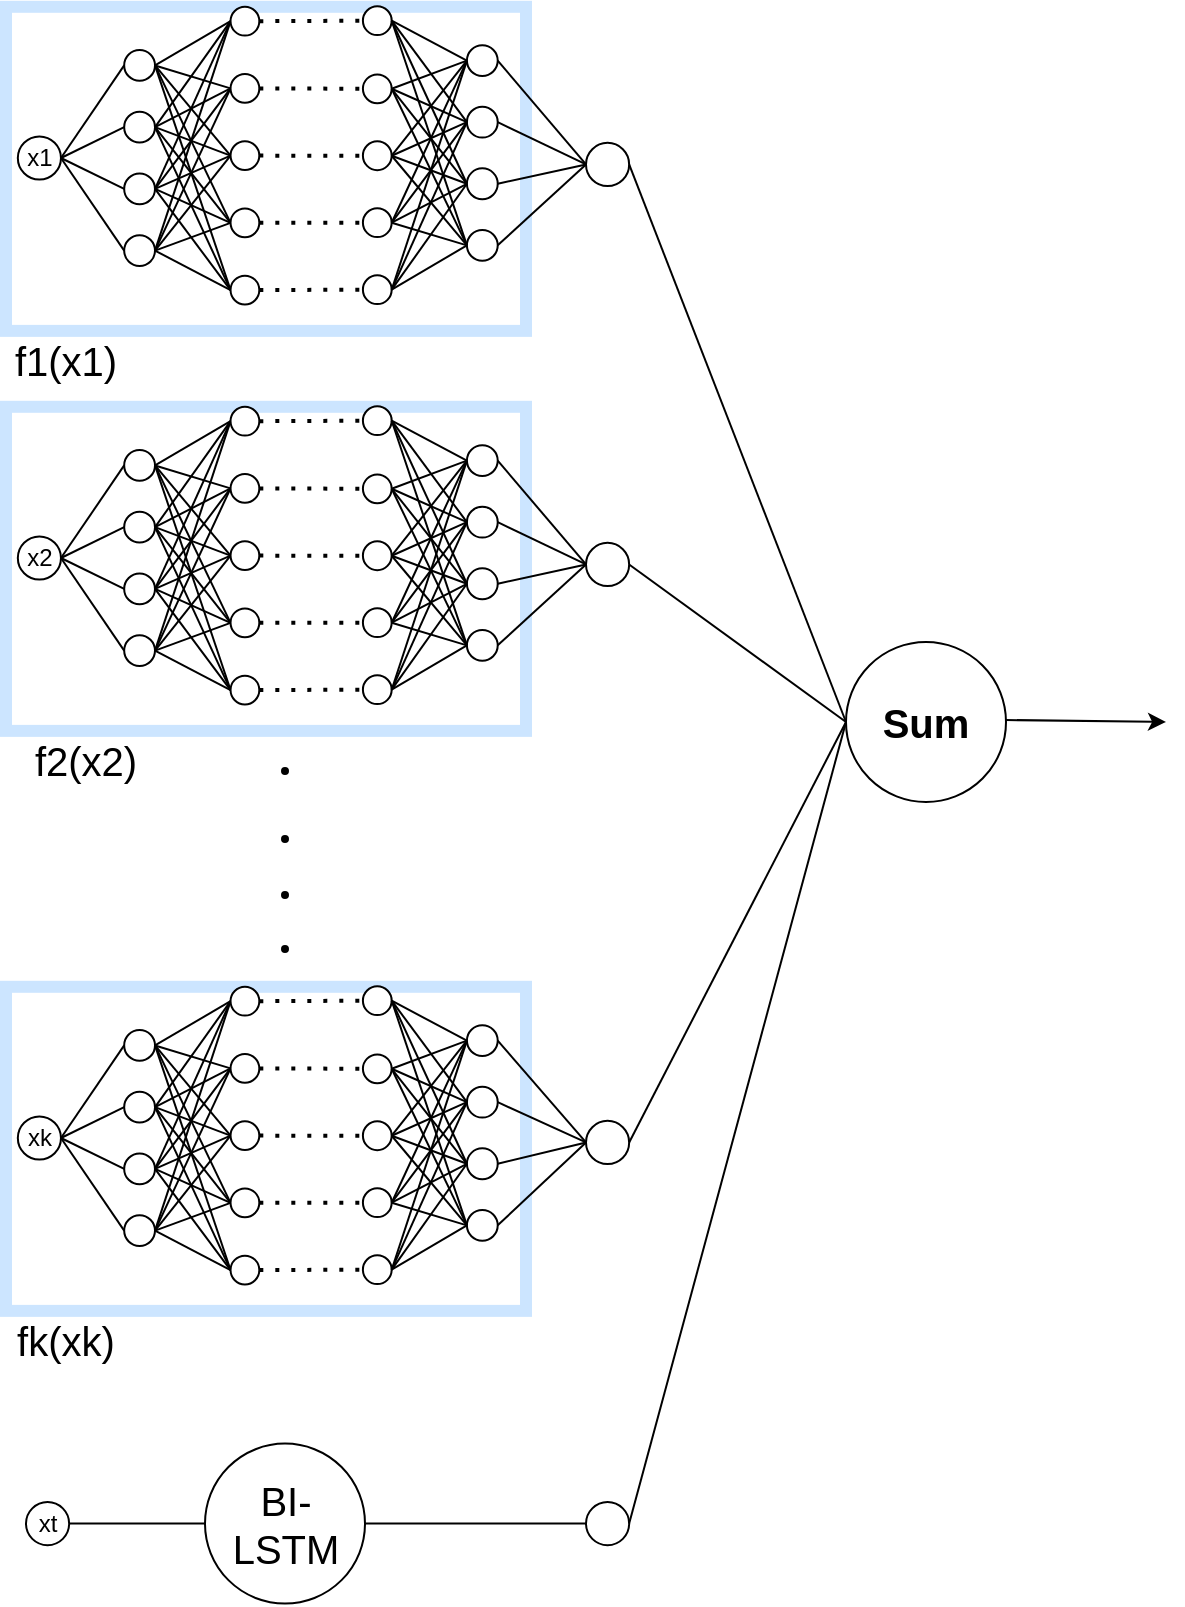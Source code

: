 <mxfile version="17.2.5" type="github">
  <diagram id="cvUZjCN3TQ3JwNbP6nGy" name="Page-1">
    <mxGraphModel dx="1117" dy="611" grid="1" gridSize="10" guides="1" tooltips="1" connect="1" arrows="1" fold="1" page="1" pageScale="1" pageWidth="827" pageHeight="1169" math="0" shadow="0">
      <root>
        <mxCell id="0" />
        <mxCell id="1" parent="0" />
        <mxCell id="9uPaZ5e8Ui4jW4CoOzcB-82" value="" style="group" vertex="1" connectable="0" parent="1">
          <mxGeometry x="80" y="40" width="260" height="164.44" as="geometry" />
        </mxCell>
        <mxCell id="9uPaZ5e8Ui4jW4CoOzcB-81" value="" style="rounded=0;whiteSpace=wrap;html=1;fillColor=none;strokeColor=#CCE5FF;strokeWidth=6;" vertex="1" parent="9uPaZ5e8Ui4jW4CoOzcB-82">
          <mxGeometry y="2.398" width="260" height="162.042" as="geometry" />
        </mxCell>
        <mxCell id="9uPaZ5e8Ui4jW4CoOzcB-1" value="x1" style="ellipse;whiteSpace=wrap;html=1;aspect=fixed;" vertex="1" parent="9uPaZ5e8Ui4jW4CoOzcB-82">
          <mxGeometry x="5.909" y="67.215" width="21.577" height="21.577" as="geometry" />
        </mxCell>
        <mxCell id="9uPaZ5e8Ui4jW4CoOzcB-37" value="" style="endArrow=none;html=1;rounded=0;exitX=1;exitY=0.5;exitDx=0;exitDy=0;entryX=0;entryY=0.5;entryDx=0;entryDy=0;" edge="1" parent="9uPaZ5e8Ui4jW4CoOzcB-82" source="9uPaZ5e8Ui4jW4CoOzcB-1" target="9uPaZ5e8Ui4jW4CoOzcB-4">
          <mxGeometry width="50" height="50" relative="1" as="geometry">
            <mxPoint x="147.727" y="110.426" as="sourcePoint" />
            <mxPoint x="177.273" y="83.419" as="targetPoint" />
          </mxGeometry>
        </mxCell>
        <mxCell id="9uPaZ5e8Ui4jW4CoOzcB-38" value="" style="endArrow=none;html=1;rounded=0;exitX=1;exitY=0.5;exitDx=0;exitDy=0;entryX=0;entryY=0.5;entryDx=0;entryDy=0;" edge="1" parent="9uPaZ5e8Ui4jW4CoOzcB-82" source="9uPaZ5e8Ui4jW4CoOzcB-1" target="9uPaZ5e8Ui4jW4CoOzcB-8">
          <mxGeometry width="50" height="50" relative="1" as="geometry">
            <mxPoint x="147.727" y="110.426" as="sourcePoint" />
            <mxPoint x="177.273" y="83.419" as="targetPoint" />
          </mxGeometry>
        </mxCell>
        <mxCell id="9uPaZ5e8Ui4jW4CoOzcB-39" value="" style="endArrow=none;html=1;rounded=0;exitX=1;exitY=0.5;exitDx=0;exitDy=0;entryX=0;entryY=0.5;entryDx=0;entryDy=0;" edge="1" parent="9uPaZ5e8Ui4jW4CoOzcB-82" source="9uPaZ5e8Ui4jW4CoOzcB-1" target="9uPaZ5e8Ui4jW4CoOzcB-7">
          <mxGeometry width="50" height="50" relative="1" as="geometry">
            <mxPoint x="147.727" y="110.426" as="sourcePoint" />
            <mxPoint x="177.273" y="83.419" as="targetPoint" />
          </mxGeometry>
        </mxCell>
        <mxCell id="9uPaZ5e8Ui4jW4CoOzcB-40" value="" style="endArrow=none;html=1;rounded=0;exitX=1;exitY=0.5;exitDx=0;exitDy=0;entryX=0;entryY=0.5;entryDx=0;entryDy=0;" edge="1" parent="9uPaZ5e8Ui4jW4CoOzcB-82" source="9uPaZ5e8Ui4jW4CoOzcB-1" target="9uPaZ5e8Ui4jW4CoOzcB-6">
          <mxGeometry width="50" height="50" relative="1" as="geometry">
            <mxPoint x="147.727" y="110.426" as="sourcePoint" />
            <mxPoint x="177.273" y="83.419" as="targetPoint" />
          </mxGeometry>
        </mxCell>
        <mxCell id="9uPaZ5e8Ui4jW4CoOzcB-42" value="" style="group;flipH=0;direction=east;rotation=-180;" vertex="1" connectable="0" parent="9uPaZ5e8Ui4jW4CoOzcB-82">
          <mxGeometry x="170.773" width="76.818" height="151.239" as="geometry" />
        </mxCell>
        <mxCell id="9uPaZ5e8Ui4jW4CoOzcB-43" value="" style="group;rotation=-180;" vertex="1" connectable="0" parent="9uPaZ5e8Ui4jW4CoOzcB-42">
          <mxGeometry x="53.182" y="21.606" width="23.636" height="108.028" as="geometry" />
        </mxCell>
        <mxCell id="9uPaZ5e8Ui4jW4CoOzcB-44" value="" style="ellipse;whiteSpace=wrap;html=1;aspect=fixed;rotation=-180;" vertex="1" parent="9uPaZ5e8Ui4jW4CoOzcB-43">
          <mxGeometry x="6.5" y="92.364" width="15.412" height="15.412" as="geometry" />
        </mxCell>
        <mxCell id="9uPaZ5e8Ui4jW4CoOzcB-45" value="" style="ellipse;whiteSpace=wrap;html=1;aspect=fixed;rotation=-180;" vertex="1" parent="9uPaZ5e8Ui4jW4CoOzcB-43">
          <mxGeometry x="6.5" width="15.412" height="15.412" as="geometry" />
        </mxCell>
        <mxCell id="9uPaZ5e8Ui4jW4CoOzcB-46" value="" style="ellipse;whiteSpace=wrap;html=1;aspect=fixed;rotation=-180;" vertex="1" parent="9uPaZ5e8Ui4jW4CoOzcB-43">
          <mxGeometry x="6.5" y="30.788" width="15.412" height="15.412" as="geometry" />
        </mxCell>
        <mxCell id="9uPaZ5e8Ui4jW4CoOzcB-47" value="" style="ellipse;whiteSpace=wrap;html=1;aspect=fixed;rotation=-180;" vertex="1" parent="9uPaZ5e8Ui4jW4CoOzcB-43">
          <mxGeometry x="6.5" y="61.576" width="15.412" height="15.412" as="geometry" />
        </mxCell>
        <mxCell id="9uPaZ5e8Ui4jW4CoOzcB-48" value="" style="group;rotation=-180;" vertex="1" connectable="0" parent="9uPaZ5e8Ui4jW4CoOzcB-42">
          <mxGeometry width="23.636" height="151.239" as="geometry" />
        </mxCell>
        <mxCell id="9uPaZ5e8Ui4jW4CoOzcB-49" value="" style="ellipse;whiteSpace=wrap;html=1;aspect=fixed;rotation=-180;" vertex="1" parent="9uPaZ5e8Ui4jW4CoOzcB-48">
          <mxGeometry x="7.682" y="136.655" width="14.385" height="14.385" as="geometry" />
        </mxCell>
        <mxCell id="9uPaZ5e8Ui4jW4CoOzcB-50" value="" style="ellipse;whiteSpace=wrap;html=1;aspect=fixed;rotation=-180;" vertex="1" parent="9uPaZ5e8Ui4jW4CoOzcB-48">
          <mxGeometry x="7.682" y="36.189" width="14.385" height="14.385" as="geometry" />
        </mxCell>
        <mxCell id="9uPaZ5e8Ui4jW4CoOzcB-51" value="" style="ellipse;whiteSpace=wrap;html=1;aspect=fixed;rotation=-180;" vertex="1" parent="9uPaZ5e8Ui4jW4CoOzcB-48">
          <mxGeometry x="7.682" y="69.678" width="14.385" height="14.385" as="geometry" />
        </mxCell>
        <mxCell id="9uPaZ5e8Ui4jW4CoOzcB-52" value="" style="ellipse;whiteSpace=wrap;html=1;aspect=fixed;rotation=-180;" vertex="1" parent="9uPaZ5e8Ui4jW4CoOzcB-48">
          <mxGeometry x="7.682" y="103.167" width="14.385" height="14.385" as="geometry" />
        </mxCell>
        <mxCell id="9uPaZ5e8Ui4jW4CoOzcB-53" value="" style="ellipse;whiteSpace=wrap;html=1;aspect=fixed;rotation=-180;" vertex="1" parent="9uPaZ5e8Ui4jW4CoOzcB-48">
          <mxGeometry x="7.682" y="2.161" width="14.385" height="14.385" as="geometry" />
        </mxCell>
        <mxCell id="9uPaZ5e8Ui4jW4CoOzcB-54" value="" style="endArrow=none;html=1;rounded=0;exitX=1;exitY=0.5;exitDx=0;exitDy=0;entryX=0;entryY=0.5;entryDx=0;entryDy=0;" edge="1" parent="9uPaZ5e8Ui4jW4CoOzcB-42" source="9uPaZ5e8Ui4jW4CoOzcB-44" target="9uPaZ5e8Ui4jW4CoOzcB-49">
          <mxGeometry width="50" height="50" relative="1" as="geometry">
            <mxPoint x="-11.818" y="43.211" as="sourcePoint" />
            <mxPoint x="-41.364" y="70.218" as="targetPoint" />
          </mxGeometry>
        </mxCell>
        <mxCell id="9uPaZ5e8Ui4jW4CoOzcB-55" value="" style="endArrow=none;html=1;rounded=0;exitX=1;exitY=0.5;exitDx=0;exitDy=0;entryX=0;entryY=0.5;entryDx=0;entryDy=0;" edge="1" parent="9uPaZ5e8Ui4jW4CoOzcB-42" source="9uPaZ5e8Ui4jW4CoOzcB-44" target="9uPaZ5e8Ui4jW4CoOzcB-52">
          <mxGeometry width="50" height="50" relative="1" as="geometry">
            <mxPoint x="-11.818" y="43.211" as="sourcePoint" />
            <mxPoint x="-41.364" y="70.218" as="targetPoint" />
          </mxGeometry>
        </mxCell>
        <mxCell id="9uPaZ5e8Ui4jW4CoOzcB-56" value="" style="endArrow=none;html=1;rounded=0;exitX=1;exitY=0.5;exitDx=0;exitDy=0;entryX=0;entryY=0.5;entryDx=0;entryDy=0;" edge="1" parent="9uPaZ5e8Ui4jW4CoOzcB-42" source="9uPaZ5e8Ui4jW4CoOzcB-44" target="9uPaZ5e8Ui4jW4CoOzcB-51">
          <mxGeometry width="50" height="50" relative="1" as="geometry">
            <mxPoint x="-11.818" y="43.211" as="sourcePoint" />
            <mxPoint x="-41.364" y="70.218" as="targetPoint" />
          </mxGeometry>
        </mxCell>
        <mxCell id="9uPaZ5e8Ui4jW4CoOzcB-57" value="" style="endArrow=none;html=1;rounded=0;exitX=1;exitY=0.5;exitDx=0;exitDy=0;entryX=0;entryY=0.5;entryDx=0;entryDy=0;" edge="1" parent="9uPaZ5e8Ui4jW4CoOzcB-42" source="9uPaZ5e8Ui4jW4CoOzcB-44" target="9uPaZ5e8Ui4jW4CoOzcB-50">
          <mxGeometry width="50" height="50" relative="1" as="geometry">
            <mxPoint x="-23.636" y="113.429" as="sourcePoint" />
            <mxPoint x="-53.182" y="140.436" as="targetPoint" />
          </mxGeometry>
        </mxCell>
        <mxCell id="9uPaZ5e8Ui4jW4CoOzcB-58" value="" style="endArrow=none;html=1;rounded=0;exitX=1;exitY=0.5;exitDx=0;exitDy=0;entryX=0;entryY=0.5;entryDx=0;entryDy=0;" edge="1" parent="9uPaZ5e8Ui4jW4CoOzcB-42" source="9uPaZ5e8Ui4jW4CoOzcB-44" target="9uPaZ5e8Ui4jW4CoOzcB-53">
          <mxGeometry width="50" height="50" relative="1" as="geometry">
            <mxPoint x="-11.818" y="43.211" as="sourcePoint" />
            <mxPoint x="-41.364" y="70.218" as="targetPoint" />
          </mxGeometry>
        </mxCell>
        <mxCell id="9uPaZ5e8Ui4jW4CoOzcB-59" value="" style="endArrow=none;html=1;rounded=0;exitX=1;exitY=0.5;exitDx=0;exitDy=0;entryX=0;entryY=0.5;entryDx=0;entryDy=0;" edge="1" parent="9uPaZ5e8Ui4jW4CoOzcB-42" source="9uPaZ5e8Ui4jW4CoOzcB-47" target="9uPaZ5e8Ui4jW4CoOzcB-49">
          <mxGeometry width="50" height="50" relative="1" as="geometry">
            <mxPoint x="-11.818" y="43.211" as="sourcePoint" />
            <mxPoint x="-41.364" y="70.218" as="targetPoint" />
          </mxGeometry>
        </mxCell>
        <mxCell id="9uPaZ5e8Ui4jW4CoOzcB-60" value="" style="endArrow=none;html=1;rounded=0;exitX=1;exitY=0.5;exitDx=0;exitDy=0;entryX=0;entryY=0.5;entryDx=0;entryDy=0;" edge="1" parent="9uPaZ5e8Ui4jW4CoOzcB-42" source="9uPaZ5e8Ui4jW4CoOzcB-47" target="9uPaZ5e8Ui4jW4CoOzcB-52">
          <mxGeometry width="50" height="50" relative="1" as="geometry">
            <mxPoint x="-11.818" y="43.211" as="sourcePoint" />
            <mxPoint x="-41.364" y="70.218" as="targetPoint" />
          </mxGeometry>
        </mxCell>
        <mxCell id="9uPaZ5e8Ui4jW4CoOzcB-61" value="" style="endArrow=none;html=1;rounded=0;exitX=1;exitY=0.5;exitDx=0;exitDy=0;entryX=0;entryY=0.5;entryDx=0;entryDy=0;" edge="1" parent="9uPaZ5e8Ui4jW4CoOzcB-42" source="9uPaZ5e8Ui4jW4CoOzcB-47" target="9uPaZ5e8Ui4jW4CoOzcB-51">
          <mxGeometry width="50" height="50" relative="1" as="geometry">
            <mxPoint x="-11.818" y="43.211" as="sourcePoint" />
            <mxPoint x="-41.364" y="70.218" as="targetPoint" />
          </mxGeometry>
        </mxCell>
        <mxCell id="9uPaZ5e8Ui4jW4CoOzcB-62" value="" style="endArrow=none;html=1;rounded=0;exitX=1;exitY=0.5;exitDx=0;exitDy=0;entryX=0;entryY=0.5;entryDx=0;entryDy=0;" edge="1" parent="9uPaZ5e8Ui4jW4CoOzcB-42" source="9uPaZ5e8Ui4jW4CoOzcB-47" target="9uPaZ5e8Ui4jW4CoOzcB-50">
          <mxGeometry width="50" height="50" relative="1" as="geometry">
            <mxPoint x="-11.818" y="43.211" as="sourcePoint" />
            <mxPoint x="-41.364" y="70.218" as="targetPoint" />
          </mxGeometry>
        </mxCell>
        <mxCell id="9uPaZ5e8Ui4jW4CoOzcB-63" value="" style="endArrow=none;html=1;rounded=0;exitX=1;exitY=0.5;exitDx=0;exitDy=0;entryX=0;entryY=0.5;entryDx=0;entryDy=0;" edge="1" parent="9uPaZ5e8Ui4jW4CoOzcB-42" source="9uPaZ5e8Ui4jW4CoOzcB-47" target="9uPaZ5e8Ui4jW4CoOzcB-53">
          <mxGeometry width="50" height="50" relative="1" as="geometry">
            <mxPoint x="-11.818" y="43.211" as="sourcePoint" />
            <mxPoint x="-41.364" y="70.218" as="targetPoint" />
          </mxGeometry>
        </mxCell>
        <mxCell id="9uPaZ5e8Ui4jW4CoOzcB-64" value="" style="endArrow=none;html=1;rounded=0;exitX=1;exitY=0.5;exitDx=0;exitDy=0;entryX=0;entryY=0.5;entryDx=0;entryDy=0;" edge="1" parent="9uPaZ5e8Ui4jW4CoOzcB-42" source="9uPaZ5e8Ui4jW4CoOzcB-46" target="9uPaZ5e8Ui4jW4CoOzcB-49">
          <mxGeometry width="50" height="50" relative="1" as="geometry">
            <mxPoint x="-11.818" y="43.211" as="sourcePoint" />
            <mxPoint x="-41.364" y="70.218" as="targetPoint" />
          </mxGeometry>
        </mxCell>
        <mxCell id="9uPaZ5e8Ui4jW4CoOzcB-65" value="" style="endArrow=none;html=1;rounded=0;exitX=1;exitY=0.5;exitDx=0;exitDy=0;entryX=0;entryY=0.5;entryDx=0;entryDy=0;" edge="1" parent="9uPaZ5e8Ui4jW4CoOzcB-42" source="9uPaZ5e8Ui4jW4CoOzcB-46" target="9uPaZ5e8Ui4jW4CoOzcB-51">
          <mxGeometry width="50" height="50" relative="1" as="geometry">
            <mxPoint x="-11.818" y="43.211" as="sourcePoint" />
            <mxPoint x="-41.364" y="70.218" as="targetPoint" />
          </mxGeometry>
        </mxCell>
        <mxCell id="9uPaZ5e8Ui4jW4CoOzcB-66" value="" style="endArrow=none;html=1;rounded=0;exitX=1;exitY=0.5;exitDx=0;exitDy=0;entryX=0;entryY=0.5;entryDx=0;entryDy=0;" edge="1" parent="9uPaZ5e8Ui4jW4CoOzcB-42" source="9uPaZ5e8Ui4jW4CoOzcB-46" target="9uPaZ5e8Ui4jW4CoOzcB-52">
          <mxGeometry width="50" height="50" relative="1" as="geometry">
            <mxPoint x="-11.818" y="43.211" as="sourcePoint" />
            <mxPoint x="-41.364" y="70.218" as="targetPoint" />
          </mxGeometry>
        </mxCell>
        <mxCell id="9uPaZ5e8Ui4jW4CoOzcB-67" value="" style="endArrow=none;html=1;rounded=0;exitX=1;exitY=0.5;exitDx=0;exitDy=0;entryX=0;entryY=0.5;entryDx=0;entryDy=0;" edge="1" parent="9uPaZ5e8Ui4jW4CoOzcB-42" source="9uPaZ5e8Ui4jW4CoOzcB-46" target="9uPaZ5e8Ui4jW4CoOzcB-50">
          <mxGeometry width="50" height="50" relative="1" as="geometry">
            <mxPoint x="-11.818" y="43.211" as="sourcePoint" />
            <mxPoint x="-41.364" y="70.218" as="targetPoint" />
          </mxGeometry>
        </mxCell>
        <mxCell id="9uPaZ5e8Ui4jW4CoOzcB-68" value="" style="endArrow=none;html=1;rounded=0;exitX=1;exitY=0.5;exitDx=0;exitDy=0;entryX=0;entryY=0.5;entryDx=0;entryDy=0;" edge="1" parent="9uPaZ5e8Ui4jW4CoOzcB-42" source="9uPaZ5e8Ui4jW4CoOzcB-46" target="9uPaZ5e8Ui4jW4CoOzcB-53">
          <mxGeometry width="50" height="50" relative="1" as="geometry">
            <mxPoint x="-11.818" y="43.211" as="sourcePoint" />
            <mxPoint x="-41.364" y="70.218" as="targetPoint" />
          </mxGeometry>
        </mxCell>
        <mxCell id="9uPaZ5e8Ui4jW4CoOzcB-69" value="" style="endArrow=none;html=1;rounded=0;exitX=1;exitY=0.5;exitDx=0;exitDy=0;entryX=0;entryY=0.5;entryDx=0;entryDy=0;" edge="1" parent="9uPaZ5e8Ui4jW4CoOzcB-42" source="9uPaZ5e8Ui4jW4CoOzcB-45" target="9uPaZ5e8Ui4jW4CoOzcB-49">
          <mxGeometry width="50" height="50" relative="1" as="geometry">
            <mxPoint x="-11.818" y="43.211" as="sourcePoint" />
            <mxPoint x="-41.364" y="70.218" as="targetPoint" />
          </mxGeometry>
        </mxCell>
        <mxCell id="9uPaZ5e8Ui4jW4CoOzcB-70" value="" style="endArrow=none;html=1;rounded=0;exitX=1;exitY=0.5;exitDx=0;exitDy=0;entryX=0;entryY=0.5;entryDx=0;entryDy=0;" edge="1" parent="9uPaZ5e8Ui4jW4CoOzcB-42" source="9uPaZ5e8Ui4jW4CoOzcB-45" target="9uPaZ5e8Ui4jW4CoOzcB-52">
          <mxGeometry width="50" height="50" relative="1" as="geometry">
            <mxPoint x="-11.818" y="43.211" as="sourcePoint" />
            <mxPoint x="-41.364" y="70.218" as="targetPoint" />
          </mxGeometry>
        </mxCell>
        <mxCell id="9uPaZ5e8Ui4jW4CoOzcB-71" value="" style="endArrow=none;html=1;rounded=0;exitX=1;exitY=0.5;exitDx=0;exitDy=0;entryX=0;entryY=0.5;entryDx=0;entryDy=0;" edge="1" parent="9uPaZ5e8Ui4jW4CoOzcB-42" source="9uPaZ5e8Ui4jW4CoOzcB-45" target="9uPaZ5e8Ui4jW4CoOzcB-51">
          <mxGeometry width="50" height="50" relative="1" as="geometry">
            <mxPoint x="-11.818" y="43.211" as="sourcePoint" />
            <mxPoint x="-41.364" y="70.218" as="targetPoint" />
          </mxGeometry>
        </mxCell>
        <mxCell id="9uPaZ5e8Ui4jW4CoOzcB-72" value="" style="endArrow=none;html=1;rounded=0;exitX=1;exitY=0.5;exitDx=0;exitDy=0;entryX=0;entryY=0.5;entryDx=0;entryDy=0;" edge="1" parent="9uPaZ5e8Ui4jW4CoOzcB-42" source="9uPaZ5e8Ui4jW4CoOzcB-45" target="9uPaZ5e8Ui4jW4CoOzcB-50">
          <mxGeometry width="50" height="50" relative="1" as="geometry">
            <mxPoint x="-11.818" y="43.211" as="sourcePoint" />
            <mxPoint x="-41.364" y="70.218" as="targetPoint" />
          </mxGeometry>
        </mxCell>
        <mxCell id="9uPaZ5e8Ui4jW4CoOzcB-73" value="" style="endArrow=none;html=1;rounded=0;exitX=1;exitY=0.5;exitDx=0;exitDy=0;entryX=0;entryY=0.5;entryDx=0;entryDy=0;" edge="1" parent="9uPaZ5e8Ui4jW4CoOzcB-42" source="9uPaZ5e8Ui4jW4CoOzcB-45" target="9uPaZ5e8Ui4jW4CoOzcB-53">
          <mxGeometry width="50" height="50" relative="1" as="geometry">
            <mxPoint x="-11.818" y="43.211" as="sourcePoint" />
            <mxPoint x="-41.364" y="70.218" as="targetPoint" />
          </mxGeometry>
        </mxCell>
        <mxCell id="9uPaZ5e8Ui4jW4CoOzcB-13" value="" style="group" vertex="1" connectable="0" parent="9uPaZ5e8Ui4jW4CoOzcB-82">
          <mxGeometry x="59.091" y="24.004" width="23.636" height="108.028" as="geometry" />
        </mxCell>
        <mxCell id="9uPaZ5e8Ui4jW4CoOzcB-4" value="" style="ellipse;whiteSpace=wrap;html=1;aspect=fixed;" vertex="1" parent="9uPaZ5e8Ui4jW4CoOzcB-13">
          <mxGeometry width="15.412" height="15.412" as="geometry" />
        </mxCell>
        <mxCell id="9uPaZ5e8Ui4jW4CoOzcB-6" value="" style="ellipse;whiteSpace=wrap;html=1;aspect=fixed;" vertex="1" parent="9uPaZ5e8Ui4jW4CoOzcB-13">
          <mxGeometry y="92.595" width="15.412" height="15.412" as="geometry" />
        </mxCell>
        <mxCell id="9uPaZ5e8Ui4jW4CoOzcB-7" value="" style="ellipse;whiteSpace=wrap;html=1;aspect=fixed;" vertex="1" parent="9uPaZ5e8Ui4jW4CoOzcB-13">
          <mxGeometry y="61.73" width="15.412" height="15.412" as="geometry" />
        </mxCell>
        <mxCell id="9uPaZ5e8Ui4jW4CoOzcB-8" value="" style="ellipse;whiteSpace=wrap;html=1;aspect=fixed;" vertex="1" parent="9uPaZ5e8Ui4jW4CoOzcB-13">
          <mxGeometry y="30.865" width="15.412" height="15.412" as="geometry" />
        </mxCell>
        <mxCell id="9uPaZ5e8Ui4jW4CoOzcB-15" value="" style="endArrow=none;html=1;rounded=0;exitX=1;exitY=0.5;exitDx=0;exitDy=0;entryX=0;entryY=0.5;entryDx=0;entryDy=0;" edge="1" parent="9uPaZ5e8Ui4jW4CoOzcB-82" source="9uPaZ5e8Ui4jW4CoOzcB-4" target="9uPaZ5e8Ui4jW4CoOzcB-5">
          <mxGeometry width="50" height="50" relative="1" as="geometry">
            <mxPoint x="147.727" y="110.426" as="sourcePoint" />
            <mxPoint x="177.273" y="83.419" as="targetPoint" />
          </mxGeometry>
        </mxCell>
        <mxCell id="9uPaZ5e8Ui4jW4CoOzcB-16" value="" style="endArrow=none;html=1;rounded=0;exitX=1;exitY=0.5;exitDx=0;exitDy=0;entryX=0;entryY=0.5;entryDx=0;entryDy=0;" edge="1" parent="9uPaZ5e8Ui4jW4CoOzcB-82" source="9uPaZ5e8Ui4jW4CoOzcB-4" target="9uPaZ5e8Ui4jW4CoOzcB-11">
          <mxGeometry width="50" height="50" relative="1" as="geometry">
            <mxPoint x="147.727" y="110.426" as="sourcePoint" />
            <mxPoint x="177.273" y="83.419" as="targetPoint" />
          </mxGeometry>
        </mxCell>
        <mxCell id="9uPaZ5e8Ui4jW4CoOzcB-17" value="" style="endArrow=none;html=1;rounded=0;exitX=1;exitY=0.5;exitDx=0;exitDy=0;entryX=0;entryY=0.5;entryDx=0;entryDy=0;" edge="1" parent="9uPaZ5e8Ui4jW4CoOzcB-82" source="9uPaZ5e8Ui4jW4CoOzcB-4" target="9uPaZ5e8Ui4jW4CoOzcB-10">
          <mxGeometry width="50" height="50" relative="1" as="geometry">
            <mxPoint x="147.727" y="110.426" as="sourcePoint" />
            <mxPoint x="177.273" y="83.419" as="targetPoint" />
          </mxGeometry>
        </mxCell>
        <mxCell id="9uPaZ5e8Ui4jW4CoOzcB-19" value="" style="endArrow=none;html=1;rounded=0;exitX=1;exitY=0.5;exitDx=0;exitDy=0;entryX=0;entryY=0.5;entryDx=0;entryDy=0;" edge="1" parent="9uPaZ5e8Ui4jW4CoOzcB-82" source="9uPaZ5e8Ui4jW4CoOzcB-4" target="9uPaZ5e8Ui4jW4CoOzcB-9">
          <mxGeometry width="50" height="50" relative="1" as="geometry">
            <mxPoint x="159.545" y="40.208" as="sourcePoint" />
            <mxPoint x="189.091" y="13.201" as="targetPoint" />
          </mxGeometry>
        </mxCell>
        <mxCell id="9uPaZ5e8Ui4jW4CoOzcB-20" value="" style="endArrow=none;html=1;rounded=0;exitX=1;exitY=0.5;exitDx=0;exitDy=0;entryX=0;entryY=0.5;entryDx=0;entryDy=0;" edge="1" parent="9uPaZ5e8Ui4jW4CoOzcB-82" source="9uPaZ5e8Ui4jW4CoOzcB-4" target="9uPaZ5e8Ui4jW4CoOzcB-12">
          <mxGeometry width="50" height="50" relative="1" as="geometry">
            <mxPoint x="147.727" y="110.426" as="sourcePoint" />
            <mxPoint x="177.273" y="83.419" as="targetPoint" />
          </mxGeometry>
        </mxCell>
        <mxCell id="9uPaZ5e8Ui4jW4CoOzcB-21" value="" style="endArrow=none;html=1;rounded=0;exitX=1;exitY=0.5;exitDx=0;exitDy=0;entryX=0;entryY=0.5;entryDx=0;entryDy=0;" edge="1" parent="9uPaZ5e8Ui4jW4CoOzcB-82" source="9uPaZ5e8Ui4jW4CoOzcB-8" target="9uPaZ5e8Ui4jW4CoOzcB-5">
          <mxGeometry width="50" height="50" relative="1" as="geometry">
            <mxPoint x="147.727" y="110.426" as="sourcePoint" />
            <mxPoint x="177.273" y="83.419" as="targetPoint" />
          </mxGeometry>
        </mxCell>
        <mxCell id="9uPaZ5e8Ui4jW4CoOzcB-22" value="" style="endArrow=none;html=1;rounded=0;exitX=1;exitY=0.5;exitDx=0;exitDy=0;entryX=0;entryY=0.5;entryDx=0;entryDy=0;" edge="1" parent="9uPaZ5e8Ui4jW4CoOzcB-82" source="9uPaZ5e8Ui4jW4CoOzcB-8" target="9uPaZ5e8Ui4jW4CoOzcB-11">
          <mxGeometry width="50" height="50" relative="1" as="geometry">
            <mxPoint x="147.727" y="110.426" as="sourcePoint" />
            <mxPoint x="177.273" y="83.419" as="targetPoint" />
          </mxGeometry>
        </mxCell>
        <mxCell id="9uPaZ5e8Ui4jW4CoOzcB-23" value="" style="endArrow=none;html=1;rounded=0;exitX=1;exitY=0.5;exitDx=0;exitDy=0;entryX=0;entryY=0.5;entryDx=0;entryDy=0;" edge="1" parent="9uPaZ5e8Ui4jW4CoOzcB-82" source="9uPaZ5e8Ui4jW4CoOzcB-8" target="9uPaZ5e8Ui4jW4CoOzcB-10">
          <mxGeometry width="50" height="50" relative="1" as="geometry">
            <mxPoint x="147.727" y="110.426" as="sourcePoint" />
            <mxPoint x="177.273" y="83.419" as="targetPoint" />
          </mxGeometry>
        </mxCell>
        <mxCell id="9uPaZ5e8Ui4jW4CoOzcB-24" value="" style="endArrow=none;html=1;rounded=0;exitX=1;exitY=0.5;exitDx=0;exitDy=0;entryX=0;entryY=0.5;entryDx=0;entryDy=0;" edge="1" parent="9uPaZ5e8Ui4jW4CoOzcB-82" source="9uPaZ5e8Ui4jW4CoOzcB-8" target="9uPaZ5e8Ui4jW4CoOzcB-9">
          <mxGeometry width="50" height="50" relative="1" as="geometry">
            <mxPoint x="147.727" y="110.426" as="sourcePoint" />
            <mxPoint x="177.273" y="83.419" as="targetPoint" />
          </mxGeometry>
        </mxCell>
        <mxCell id="9uPaZ5e8Ui4jW4CoOzcB-25" value="" style="endArrow=none;html=1;rounded=0;exitX=1;exitY=0.5;exitDx=0;exitDy=0;entryX=0;entryY=0.5;entryDx=0;entryDy=0;" edge="1" parent="9uPaZ5e8Ui4jW4CoOzcB-82" source="9uPaZ5e8Ui4jW4CoOzcB-8" target="9uPaZ5e8Ui4jW4CoOzcB-12">
          <mxGeometry width="50" height="50" relative="1" as="geometry">
            <mxPoint x="147.727" y="110.426" as="sourcePoint" />
            <mxPoint x="177.273" y="83.419" as="targetPoint" />
          </mxGeometry>
        </mxCell>
        <mxCell id="9uPaZ5e8Ui4jW4CoOzcB-26" value="" style="endArrow=none;html=1;rounded=0;exitX=1;exitY=0.5;exitDx=0;exitDy=0;entryX=0;entryY=0.5;entryDx=0;entryDy=0;" edge="1" parent="9uPaZ5e8Ui4jW4CoOzcB-82" source="9uPaZ5e8Ui4jW4CoOzcB-7" target="9uPaZ5e8Ui4jW4CoOzcB-5">
          <mxGeometry width="50" height="50" relative="1" as="geometry">
            <mxPoint x="147.727" y="110.426" as="sourcePoint" />
            <mxPoint x="177.273" y="83.419" as="targetPoint" />
          </mxGeometry>
        </mxCell>
        <mxCell id="9uPaZ5e8Ui4jW4CoOzcB-27" value="" style="endArrow=none;html=1;rounded=0;exitX=1;exitY=0.5;exitDx=0;exitDy=0;entryX=0;entryY=0.5;entryDx=0;entryDy=0;" edge="1" parent="9uPaZ5e8Ui4jW4CoOzcB-82" source="9uPaZ5e8Ui4jW4CoOzcB-7" target="9uPaZ5e8Ui4jW4CoOzcB-10">
          <mxGeometry width="50" height="50" relative="1" as="geometry">
            <mxPoint x="147.727" y="110.426" as="sourcePoint" />
            <mxPoint x="177.273" y="83.419" as="targetPoint" />
          </mxGeometry>
        </mxCell>
        <mxCell id="9uPaZ5e8Ui4jW4CoOzcB-28" value="" style="endArrow=none;html=1;rounded=0;exitX=1;exitY=0.5;exitDx=0;exitDy=0;entryX=0;entryY=0.5;entryDx=0;entryDy=0;" edge="1" parent="9uPaZ5e8Ui4jW4CoOzcB-82" source="9uPaZ5e8Ui4jW4CoOzcB-7" target="9uPaZ5e8Ui4jW4CoOzcB-11">
          <mxGeometry width="50" height="50" relative="1" as="geometry">
            <mxPoint x="147.727" y="110.426" as="sourcePoint" />
            <mxPoint x="177.273" y="83.419" as="targetPoint" />
          </mxGeometry>
        </mxCell>
        <mxCell id="9uPaZ5e8Ui4jW4CoOzcB-29" value="" style="endArrow=none;html=1;rounded=0;exitX=1;exitY=0.5;exitDx=0;exitDy=0;entryX=0;entryY=0.5;entryDx=0;entryDy=0;" edge="1" parent="9uPaZ5e8Ui4jW4CoOzcB-82" source="9uPaZ5e8Ui4jW4CoOzcB-7" target="9uPaZ5e8Ui4jW4CoOzcB-9">
          <mxGeometry width="50" height="50" relative="1" as="geometry">
            <mxPoint x="147.727" y="110.426" as="sourcePoint" />
            <mxPoint x="177.273" y="83.419" as="targetPoint" />
          </mxGeometry>
        </mxCell>
        <mxCell id="9uPaZ5e8Ui4jW4CoOzcB-30" value="" style="endArrow=none;html=1;rounded=0;exitX=1;exitY=0.5;exitDx=0;exitDy=0;entryX=0;entryY=0.5;entryDx=0;entryDy=0;" edge="1" parent="9uPaZ5e8Ui4jW4CoOzcB-82" source="9uPaZ5e8Ui4jW4CoOzcB-7" target="9uPaZ5e8Ui4jW4CoOzcB-12">
          <mxGeometry width="50" height="50" relative="1" as="geometry">
            <mxPoint x="147.727" y="110.426" as="sourcePoint" />
            <mxPoint x="177.273" y="83.419" as="targetPoint" />
          </mxGeometry>
        </mxCell>
        <mxCell id="9uPaZ5e8Ui4jW4CoOzcB-31" value="" style="endArrow=none;html=1;rounded=0;exitX=1;exitY=0.5;exitDx=0;exitDy=0;entryX=0;entryY=0.5;entryDx=0;entryDy=0;" edge="1" parent="9uPaZ5e8Ui4jW4CoOzcB-82" source="9uPaZ5e8Ui4jW4CoOzcB-6" target="9uPaZ5e8Ui4jW4CoOzcB-5">
          <mxGeometry width="50" height="50" relative="1" as="geometry">
            <mxPoint x="147.727" y="110.426" as="sourcePoint" />
            <mxPoint x="177.273" y="83.419" as="targetPoint" />
          </mxGeometry>
        </mxCell>
        <mxCell id="9uPaZ5e8Ui4jW4CoOzcB-33" value="" style="endArrow=none;html=1;rounded=0;exitX=1;exitY=0.5;exitDx=0;exitDy=0;entryX=0;entryY=0.5;entryDx=0;entryDy=0;" edge="1" parent="9uPaZ5e8Ui4jW4CoOzcB-82" source="9uPaZ5e8Ui4jW4CoOzcB-6" target="9uPaZ5e8Ui4jW4CoOzcB-11">
          <mxGeometry width="50" height="50" relative="1" as="geometry">
            <mxPoint x="147.727" y="110.426" as="sourcePoint" />
            <mxPoint x="177.273" y="83.419" as="targetPoint" />
          </mxGeometry>
        </mxCell>
        <mxCell id="9uPaZ5e8Ui4jW4CoOzcB-34" value="" style="endArrow=none;html=1;rounded=0;exitX=1;exitY=0.5;exitDx=0;exitDy=0;entryX=0;entryY=0.5;entryDx=0;entryDy=0;" edge="1" parent="9uPaZ5e8Ui4jW4CoOzcB-82" source="9uPaZ5e8Ui4jW4CoOzcB-6" target="9uPaZ5e8Ui4jW4CoOzcB-10">
          <mxGeometry width="50" height="50" relative="1" as="geometry">
            <mxPoint x="147.727" y="110.426" as="sourcePoint" />
            <mxPoint x="177.273" y="83.419" as="targetPoint" />
          </mxGeometry>
        </mxCell>
        <mxCell id="9uPaZ5e8Ui4jW4CoOzcB-35" value="" style="endArrow=none;html=1;rounded=0;exitX=1;exitY=0.5;exitDx=0;exitDy=0;entryX=0;entryY=0.5;entryDx=0;entryDy=0;" edge="1" parent="9uPaZ5e8Ui4jW4CoOzcB-82" source="9uPaZ5e8Ui4jW4CoOzcB-6" target="9uPaZ5e8Ui4jW4CoOzcB-9">
          <mxGeometry width="50" height="50" relative="1" as="geometry">
            <mxPoint x="147.727" y="110.426" as="sourcePoint" />
            <mxPoint x="177.273" y="83.419" as="targetPoint" />
          </mxGeometry>
        </mxCell>
        <mxCell id="9uPaZ5e8Ui4jW4CoOzcB-36" value="" style="endArrow=none;html=1;rounded=0;exitX=1;exitY=0.5;exitDx=0;exitDy=0;entryX=0;entryY=0.5;entryDx=0;entryDy=0;" edge="1" parent="9uPaZ5e8Ui4jW4CoOzcB-82" source="9uPaZ5e8Ui4jW4CoOzcB-6" target="9uPaZ5e8Ui4jW4CoOzcB-12">
          <mxGeometry width="50" height="50" relative="1" as="geometry">
            <mxPoint x="147.727" y="110.426" as="sourcePoint" />
            <mxPoint x="177.273" y="83.419" as="targetPoint" />
          </mxGeometry>
        </mxCell>
        <mxCell id="9uPaZ5e8Ui4jW4CoOzcB-5" value="" style="ellipse;whiteSpace=wrap;html=1;aspect=fixed;" vertex="1" parent="9uPaZ5e8Ui4jW4CoOzcB-82">
          <mxGeometry x="112.273" y="2.398" width="14.385" height="14.385" as="geometry" />
        </mxCell>
        <mxCell id="9uPaZ5e8Ui4jW4CoOzcB-9" value="" style="ellipse;whiteSpace=wrap;html=1;aspect=fixed;" vertex="1" parent="9uPaZ5e8Ui4jW4CoOzcB-82">
          <mxGeometry x="112.273" y="103.224" width="14.385" height="14.385" as="geometry" />
        </mxCell>
        <mxCell id="9uPaZ5e8Ui4jW4CoOzcB-10" value="" style="ellipse;whiteSpace=wrap;html=1;aspect=fixed;" vertex="1" parent="9uPaZ5e8Ui4jW4CoOzcB-82">
          <mxGeometry x="112.273" y="69.616" width="14.385" height="14.385" as="geometry" />
        </mxCell>
        <mxCell id="9uPaZ5e8Ui4jW4CoOzcB-11" value="" style="ellipse;whiteSpace=wrap;html=1;aspect=fixed;" vertex="1" parent="9uPaZ5e8Ui4jW4CoOzcB-82">
          <mxGeometry x="112.273" y="36.007" width="14.385" height="14.385" as="geometry" />
        </mxCell>
        <mxCell id="9uPaZ5e8Ui4jW4CoOzcB-12" value="" style="ellipse;whiteSpace=wrap;html=1;aspect=fixed;" vertex="1" parent="9uPaZ5e8Ui4jW4CoOzcB-82">
          <mxGeometry x="112.273" y="136.833" width="14.385" height="14.385" as="geometry" />
        </mxCell>
        <mxCell id="9uPaZ5e8Ui4jW4CoOzcB-76" value="" style="endArrow=none;dashed=1;html=1;dashPattern=1 3;strokeWidth=2;rounded=0;exitX=1;exitY=0.5;exitDx=0;exitDy=0;entryX=1;entryY=0.5;entryDx=0;entryDy=0;" edge="1" parent="9uPaZ5e8Ui4jW4CoOzcB-82" source="9uPaZ5e8Ui4jW4CoOzcB-5" target="9uPaZ5e8Ui4jW4CoOzcB-53">
          <mxGeometry width="50" height="50" relative="1" as="geometry">
            <mxPoint x="147.727" y="110.426" as="sourcePoint" />
            <mxPoint x="177.273" y="83.419" as="targetPoint" />
          </mxGeometry>
        </mxCell>
        <mxCell id="9uPaZ5e8Ui4jW4CoOzcB-77" value="" style="endArrow=none;dashed=1;html=1;dashPattern=1 3;strokeWidth=2;rounded=0;exitX=1;exitY=0.5;exitDx=0;exitDy=0;entryX=1;entryY=0.5;entryDx=0;entryDy=0;" edge="1" parent="9uPaZ5e8Ui4jW4CoOzcB-82" source="9uPaZ5e8Ui4jW4CoOzcB-11" target="9uPaZ5e8Ui4jW4CoOzcB-50">
          <mxGeometry width="50" height="50" relative="1" as="geometry">
            <mxPoint x="133.939" y="15.001" as="sourcePoint" />
            <mxPoint x="184.364" y="14.764" as="targetPoint" />
          </mxGeometry>
        </mxCell>
        <mxCell id="9uPaZ5e8Ui4jW4CoOzcB-78" value="" style="endArrow=none;dashed=1;html=1;dashPattern=1 3;strokeWidth=2;rounded=0;exitX=1;exitY=0.5;exitDx=0;exitDy=0;entryX=1;entryY=0.5;entryDx=0;entryDy=0;" edge="1" parent="9uPaZ5e8Ui4jW4CoOzcB-82" source="9uPaZ5e8Ui4jW4CoOzcB-10" target="9uPaZ5e8Ui4jW4CoOzcB-51">
          <mxGeometry width="50" height="50" relative="1" as="geometry">
            <mxPoint x="133.939" y="48.61" as="sourcePoint" />
            <mxPoint x="184.364" y="48.793" as="targetPoint" />
          </mxGeometry>
        </mxCell>
        <mxCell id="9uPaZ5e8Ui4jW4CoOzcB-79" value="" style="endArrow=none;dashed=1;html=1;dashPattern=1 3;strokeWidth=2;rounded=0;exitX=1;exitY=0.5;exitDx=0;exitDy=0;entryX=1;entryY=0.5;entryDx=0;entryDy=0;" edge="1" parent="9uPaZ5e8Ui4jW4CoOzcB-82" source="9uPaZ5e8Ui4jW4CoOzcB-9" target="9uPaZ5e8Ui4jW4CoOzcB-52">
          <mxGeometry width="50" height="50" relative="1" as="geometry">
            <mxPoint x="133.939" y="82.219" as="sourcePoint" />
            <mxPoint x="184.364" y="82.281" as="targetPoint" />
          </mxGeometry>
        </mxCell>
        <mxCell id="9uPaZ5e8Ui4jW4CoOzcB-80" value="" style="endArrow=none;dashed=1;html=1;dashPattern=1 3;strokeWidth=2;rounded=0;exitX=1;exitY=0.5;exitDx=0;exitDy=0;entryX=1;entryY=0.5;entryDx=0;entryDy=0;" edge="1" parent="9uPaZ5e8Ui4jW4CoOzcB-82" source="9uPaZ5e8Ui4jW4CoOzcB-12" target="9uPaZ5e8Ui4jW4CoOzcB-49">
          <mxGeometry width="50" height="50" relative="1" as="geometry">
            <mxPoint x="133.939" y="115.827" as="sourcePoint" />
            <mxPoint x="184.364" y="115.77" as="targetPoint" />
          </mxGeometry>
        </mxCell>
        <mxCell id="9uPaZ5e8Ui4jW4CoOzcB-157" value="" style="group" vertex="1" connectable="0" parent="1">
          <mxGeometry x="80" y="240" width="260" height="164.44" as="geometry" />
        </mxCell>
        <mxCell id="9uPaZ5e8Ui4jW4CoOzcB-158" value="" style="rounded=0;whiteSpace=wrap;html=1;fillColor=none;strokeColor=#CCE5FF;strokeWidth=6;" vertex="1" parent="9uPaZ5e8Ui4jW4CoOzcB-157">
          <mxGeometry y="2.398" width="260" height="162.042" as="geometry" />
        </mxCell>
        <mxCell id="9uPaZ5e8Ui4jW4CoOzcB-159" value="x2" style="ellipse;whiteSpace=wrap;html=1;aspect=fixed;" vertex="1" parent="9uPaZ5e8Ui4jW4CoOzcB-157">
          <mxGeometry x="5.909" y="67.215" width="21.577" height="21.577" as="geometry" />
        </mxCell>
        <mxCell id="9uPaZ5e8Ui4jW4CoOzcB-160" value="" style="endArrow=none;html=1;rounded=0;exitX=1;exitY=0.5;exitDx=0;exitDy=0;entryX=0;entryY=0.5;entryDx=0;entryDy=0;" edge="1" parent="9uPaZ5e8Ui4jW4CoOzcB-157" source="9uPaZ5e8Ui4jW4CoOzcB-159" target="9uPaZ5e8Ui4jW4CoOzcB-197">
          <mxGeometry width="50" height="50" relative="1" as="geometry">
            <mxPoint x="147.727" y="110.426" as="sourcePoint" />
            <mxPoint x="177.273" y="83.419" as="targetPoint" />
          </mxGeometry>
        </mxCell>
        <mxCell id="9uPaZ5e8Ui4jW4CoOzcB-161" value="" style="endArrow=none;html=1;rounded=0;exitX=1;exitY=0.5;exitDx=0;exitDy=0;entryX=0;entryY=0.5;entryDx=0;entryDy=0;" edge="1" parent="9uPaZ5e8Ui4jW4CoOzcB-157" source="9uPaZ5e8Ui4jW4CoOzcB-159" target="9uPaZ5e8Ui4jW4CoOzcB-200">
          <mxGeometry width="50" height="50" relative="1" as="geometry">
            <mxPoint x="147.727" y="110.426" as="sourcePoint" />
            <mxPoint x="177.273" y="83.419" as="targetPoint" />
          </mxGeometry>
        </mxCell>
        <mxCell id="9uPaZ5e8Ui4jW4CoOzcB-162" value="" style="endArrow=none;html=1;rounded=0;exitX=1;exitY=0.5;exitDx=0;exitDy=0;entryX=0;entryY=0.5;entryDx=0;entryDy=0;" edge="1" parent="9uPaZ5e8Ui4jW4CoOzcB-157" source="9uPaZ5e8Ui4jW4CoOzcB-159" target="9uPaZ5e8Ui4jW4CoOzcB-199">
          <mxGeometry width="50" height="50" relative="1" as="geometry">
            <mxPoint x="147.727" y="110.426" as="sourcePoint" />
            <mxPoint x="177.273" y="83.419" as="targetPoint" />
          </mxGeometry>
        </mxCell>
        <mxCell id="9uPaZ5e8Ui4jW4CoOzcB-163" value="" style="endArrow=none;html=1;rounded=0;exitX=1;exitY=0.5;exitDx=0;exitDy=0;entryX=0;entryY=0.5;entryDx=0;entryDy=0;" edge="1" parent="9uPaZ5e8Ui4jW4CoOzcB-157" source="9uPaZ5e8Ui4jW4CoOzcB-159" target="9uPaZ5e8Ui4jW4CoOzcB-198">
          <mxGeometry width="50" height="50" relative="1" as="geometry">
            <mxPoint x="147.727" y="110.426" as="sourcePoint" />
            <mxPoint x="177.273" y="83.419" as="targetPoint" />
          </mxGeometry>
        </mxCell>
        <mxCell id="9uPaZ5e8Ui4jW4CoOzcB-164" value="" style="group;flipH=0;direction=east;rotation=-180;" vertex="1" connectable="0" parent="9uPaZ5e8Ui4jW4CoOzcB-157">
          <mxGeometry x="170.773" width="76.818" height="151.239" as="geometry" />
        </mxCell>
        <mxCell id="9uPaZ5e8Ui4jW4CoOzcB-165" value="" style="group;rotation=-180;" vertex="1" connectable="0" parent="9uPaZ5e8Ui4jW4CoOzcB-164">
          <mxGeometry x="53.182" y="21.606" width="23.636" height="108.028" as="geometry" />
        </mxCell>
        <mxCell id="9uPaZ5e8Ui4jW4CoOzcB-166" value="" style="ellipse;whiteSpace=wrap;html=1;aspect=fixed;rotation=-180;" vertex="1" parent="9uPaZ5e8Ui4jW4CoOzcB-165">
          <mxGeometry x="6.5" y="92.364" width="15.412" height="15.412" as="geometry" />
        </mxCell>
        <mxCell id="9uPaZ5e8Ui4jW4CoOzcB-167" value="" style="ellipse;whiteSpace=wrap;html=1;aspect=fixed;rotation=-180;" vertex="1" parent="9uPaZ5e8Ui4jW4CoOzcB-165">
          <mxGeometry x="6.5" width="15.412" height="15.412" as="geometry" />
        </mxCell>
        <mxCell id="9uPaZ5e8Ui4jW4CoOzcB-168" value="" style="ellipse;whiteSpace=wrap;html=1;aspect=fixed;rotation=-180;" vertex="1" parent="9uPaZ5e8Ui4jW4CoOzcB-165">
          <mxGeometry x="6.5" y="30.788" width="15.412" height="15.412" as="geometry" />
        </mxCell>
        <mxCell id="9uPaZ5e8Ui4jW4CoOzcB-169" value="" style="ellipse;whiteSpace=wrap;html=1;aspect=fixed;rotation=-180;" vertex="1" parent="9uPaZ5e8Ui4jW4CoOzcB-165">
          <mxGeometry x="6.5" y="61.576" width="15.412" height="15.412" as="geometry" />
        </mxCell>
        <mxCell id="9uPaZ5e8Ui4jW4CoOzcB-170" value="" style="group;rotation=-180;" vertex="1" connectable="0" parent="9uPaZ5e8Ui4jW4CoOzcB-164">
          <mxGeometry width="23.636" height="151.239" as="geometry" />
        </mxCell>
        <mxCell id="9uPaZ5e8Ui4jW4CoOzcB-171" value="" style="ellipse;whiteSpace=wrap;html=1;aspect=fixed;rotation=-180;" vertex="1" parent="9uPaZ5e8Ui4jW4CoOzcB-170">
          <mxGeometry x="7.682" y="136.655" width="14.385" height="14.385" as="geometry" />
        </mxCell>
        <mxCell id="9uPaZ5e8Ui4jW4CoOzcB-172" value="" style="ellipse;whiteSpace=wrap;html=1;aspect=fixed;rotation=-180;" vertex="1" parent="9uPaZ5e8Ui4jW4CoOzcB-170">
          <mxGeometry x="7.682" y="36.189" width="14.385" height="14.385" as="geometry" />
        </mxCell>
        <mxCell id="9uPaZ5e8Ui4jW4CoOzcB-173" value="" style="ellipse;whiteSpace=wrap;html=1;aspect=fixed;rotation=-180;" vertex="1" parent="9uPaZ5e8Ui4jW4CoOzcB-170">
          <mxGeometry x="7.682" y="69.678" width="14.385" height="14.385" as="geometry" />
        </mxCell>
        <mxCell id="9uPaZ5e8Ui4jW4CoOzcB-174" value="" style="ellipse;whiteSpace=wrap;html=1;aspect=fixed;rotation=-180;" vertex="1" parent="9uPaZ5e8Ui4jW4CoOzcB-170">
          <mxGeometry x="7.682" y="103.167" width="14.385" height="14.385" as="geometry" />
        </mxCell>
        <mxCell id="9uPaZ5e8Ui4jW4CoOzcB-175" value="" style="ellipse;whiteSpace=wrap;html=1;aspect=fixed;rotation=-180;" vertex="1" parent="9uPaZ5e8Ui4jW4CoOzcB-170">
          <mxGeometry x="7.682" y="2.161" width="14.385" height="14.385" as="geometry" />
        </mxCell>
        <mxCell id="9uPaZ5e8Ui4jW4CoOzcB-176" value="" style="endArrow=none;html=1;rounded=0;exitX=1;exitY=0.5;exitDx=0;exitDy=0;entryX=0;entryY=0.5;entryDx=0;entryDy=0;" edge="1" parent="9uPaZ5e8Ui4jW4CoOzcB-164" source="9uPaZ5e8Ui4jW4CoOzcB-166" target="9uPaZ5e8Ui4jW4CoOzcB-171">
          <mxGeometry width="50" height="50" relative="1" as="geometry">
            <mxPoint x="-11.818" y="43.211" as="sourcePoint" />
            <mxPoint x="-41.364" y="70.218" as="targetPoint" />
          </mxGeometry>
        </mxCell>
        <mxCell id="9uPaZ5e8Ui4jW4CoOzcB-177" value="" style="endArrow=none;html=1;rounded=0;exitX=1;exitY=0.5;exitDx=0;exitDy=0;entryX=0;entryY=0.5;entryDx=0;entryDy=0;" edge="1" parent="9uPaZ5e8Ui4jW4CoOzcB-164" source="9uPaZ5e8Ui4jW4CoOzcB-166" target="9uPaZ5e8Ui4jW4CoOzcB-174">
          <mxGeometry width="50" height="50" relative="1" as="geometry">
            <mxPoint x="-11.818" y="43.211" as="sourcePoint" />
            <mxPoint x="-41.364" y="70.218" as="targetPoint" />
          </mxGeometry>
        </mxCell>
        <mxCell id="9uPaZ5e8Ui4jW4CoOzcB-178" value="" style="endArrow=none;html=1;rounded=0;exitX=1;exitY=0.5;exitDx=0;exitDy=0;entryX=0;entryY=0.5;entryDx=0;entryDy=0;" edge="1" parent="9uPaZ5e8Ui4jW4CoOzcB-164" source="9uPaZ5e8Ui4jW4CoOzcB-166" target="9uPaZ5e8Ui4jW4CoOzcB-173">
          <mxGeometry width="50" height="50" relative="1" as="geometry">
            <mxPoint x="-11.818" y="43.211" as="sourcePoint" />
            <mxPoint x="-41.364" y="70.218" as="targetPoint" />
          </mxGeometry>
        </mxCell>
        <mxCell id="9uPaZ5e8Ui4jW4CoOzcB-179" value="" style="endArrow=none;html=1;rounded=0;exitX=1;exitY=0.5;exitDx=0;exitDy=0;entryX=0;entryY=0.5;entryDx=0;entryDy=0;" edge="1" parent="9uPaZ5e8Ui4jW4CoOzcB-164" source="9uPaZ5e8Ui4jW4CoOzcB-166" target="9uPaZ5e8Ui4jW4CoOzcB-172">
          <mxGeometry width="50" height="50" relative="1" as="geometry">
            <mxPoint x="-23.636" y="113.429" as="sourcePoint" />
            <mxPoint x="-53.182" y="140.436" as="targetPoint" />
          </mxGeometry>
        </mxCell>
        <mxCell id="9uPaZ5e8Ui4jW4CoOzcB-180" value="" style="endArrow=none;html=1;rounded=0;exitX=1;exitY=0.5;exitDx=0;exitDy=0;entryX=0;entryY=0.5;entryDx=0;entryDy=0;" edge="1" parent="9uPaZ5e8Ui4jW4CoOzcB-164" source="9uPaZ5e8Ui4jW4CoOzcB-166" target="9uPaZ5e8Ui4jW4CoOzcB-175">
          <mxGeometry width="50" height="50" relative="1" as="geometry">
            <mxPoint x="-11.818" y="43.211" as="sourcePoint" />
            <mxPoint x="-41.364" y="70.218" as="targetPoint" />
          </mxGeometry>
        </mxCell>
        <mxCell id="9uPaZ5e8Ui4jW4CoOzcB-181" value="" style="endArrow=none;html=1;rounded=0;exitX=1;exitY=0.5;exitDx=0;exitDy=0;entryX=0;entryY=0.5;entryDx=0;entryDy=0;" edge="1" parent="9uPaZ5e8Ui4jW4CoOzcB-164" source="9uPaZ5e8Ui4jW4CoOzcB-169" target="9uPaZ5e8Ui4jW4CoOzcB-171">
          <mxGeometry width="50" height="50" relative="1" as="geometry">
            <mxPoint x="-11.818" y="43.211" as="sourcePoint" />
            <mxPoint x="-41.364" y="70.218" as="targetPoint" />
          </mxGeometry>
        </mxCell>
        <mxCell id="9uPaZ5e8Ui4jW4CoOzcB-182" value="" style="endArrow=none;html=1;rounded=0;exitX=1;exitY=0.5;exitDx=0;exitDy=0;entryX=0;entryY=0.5;entryDx=0;entryDy=0;" edge="1" parent="9uPaZ5e8Ui4jW4CoOzcB-164" source="9uPaZ5e8Ui4jW4CoOzcB-169" target="9uPaZ5e8Ui4jW4CoOzcB-174">
          <mxGeometry width="50" height="50" relative="1" as="geometry">
            <mxPoint x="-11.818" y="43.211" as="sourcePoint" />
            <mxPoint x="-41.364" y="70.218" as="targetPoint" />
          </mxGeometry>
        </mxCell>
        <mxCell id="9uPaZ5e8Ui4jW4CoOzcB-183" value="" style="endArrow=none;html=1;rounded=0;exitX=1;exitY=0.5;exitDx=0;exitDy=0;entryX=0;entryY=0.5;entryDx=0;entryDy=0;" edge="1" parent="9uPaZ5e8Ui4jW4CoOzcB-164" source="9uPaZ5e8Ui4jW4CoOzcB-169" target="9uPaZ5e8Ui4jW4CoOzcB-173">
          <mxGeometry width="50" height="50" relative="1" as="geometry">
            <mxPoint x="-11.818" y="43.211" as="sourcePoint" />
            <mxPoint x="-41.364" y="70.218" as="targetPoint" />
          </mxGeometry>
        </mxCell>
        <mxCell id="9uPaZ5e8Ui4jW4CoOzcB-184" value="" style="endArrow=none;html=1;rounded=0;exitX=1;exitY=0.5;exitDx=0;exitDy=0;entryX=0;entryY=0.5;entryDx=0;entryDy=0;" edge="1" parent="9uPaZ5e8Ui4jW4CoOzcB-164" source="9uPaZ5e8Ui4jW4CoOzcB-169" target="9uPaZ5e8Ui4jW4CoOzcB-172">
          <mxGeometry width="50" height="50" relative="1" as="geometry">
            <mxPoint x="-11.818" y="43.211" as="sourcePoint" />
            <mxPoint x="-41.364" y="70.218" as="targetPoint" />
          </mxGeometry>
        </mxCell>
        <mxCell id="9uPaZ5e8Ui4jW4CoOzcB-185" value="" style="endArrow=none;html=1;rounded=0;exitX=1;exitY=0.5;exitDx=0;exitDy=0;entryX=0;entryY=0.5;entryDx=0;entryDy=0;" edge="1" parent="9uPaZ5e8Ui4jW4CoOzcB-164" source="9uPaZ5e8Ui4jW4CoOzcB-169" target="9uPaZ5e8Ui4jW4CoOzcB-175">
          <mxGeometry width="50" height="50" relative="1" as="geometry">
            <mxPoint x="-11.818" y="43.211" as="sourcePoint" />
            <mxPoint x="-41.364" y="70.218" as="targetPoint" />
          </mxGeometry>
        </mxCell>
        <mxCell id="9uPaZ5e8Ui4jW4CoOzcB-186" value="" style="endArrow=none;html=1;rounded=0;exitX=1;exitY=0.5;exitDx=0;exitDy=0;entryX=0;entryY=0.5;entryDx=0;entryDy=0;" edge="1" parent="9uPaZ5e8Ui4jW4CoOzcB-164" source="9uPaZ5e8Ui4jW4CoOzcB-168" target="9uPaZ5e8Ui4jW4CoOzcB-171">
          <mxGeometry width="50" height="50" relative="1" as="geometry">
            <mxPoint x="-11.818" y="43.211" as="sourcePoint" />
            <mxPoint x="-41.364" y="70.218" as="targetPoint" />
          </mxGeometry>
        </mxCell>
        <mxCell id="9uPaZ5e8Ui4jW4CoOzcB-187" value="" style="endArrow=none;html=1;rounded=0;exitX=1;exitY=0.5;exitDx=0;exitDy=0;entryX=0;entryY=0.5;entryDx=0;entryDy=0;" edge="1" parent="9uPaZ5e8Ui4jW4CoOzcB-164" source="9uPaZ5e8Ui4jW4CoOzcB-168" target="9uPaZ5e8Ui4jW4CoOzcB-173">
          <mxGeometry width="50" height="50" relative="1" as="geometry">
            <mxPoint x="-11.818" y="43.211" as="sourcePoint" />
            <mxPoint x="-41.364" y="70.218" as="targetPoint" />
          </mxGeometry>
        </mxCell>
        <mxCell id="9uPaZ5e8Ui4jW4CoOzcB-188" value="" style="endArrow=none;html=1;rounded=0;exitX=1;exitY=0.5;exitDx=0;exitDy=0;entryX=0;entryY=0.5;entryDx=0;entryDy=0;" edge="1" parent="9uPaZ5e8Ui4jW4CoOzcB-164" source="9uPaZ5e8Ui4jW4CoOzcB-168" target="9uPaZ5e8Ui4jW4CoOzcB-174">
          <mxGeometry width="50" height="50" relative="1" as="geometry">
            <mxPoint x="-11.818" y="43.211" as="sourcePoint" />
            <mxPoint x="-41.364" y="70.218" as="targetPoint" />
          </mxGeometry>
        </mxCell>
        <mxCell id="9uPaZ5e8Ui4jW4CoOzcB-189" value="" style="endArrow=none;html=1;rounded=0;exitX=1;exitY=0.5;exitDx=0;exitDy=0;entryX=0;entryY=0.5;entryDx=0;entryDy=0;" edge="1" parent="9uPaZ5e8Ui4jW4CoOzcB-164" source="9uPaZ5e8Ui4jW4CoOzcB-168" target="9uPaZ5e8Ui4jW4CoOzcB-172">
          <mxGeometry width="50" height="50" relative="1" as="geometry">
            <mxPoint x="-11.818" y="43.211" as="sourcePoint" />
            <mxPoint x="-41.364" y="70.218" as="targetPoint" />
          </mxGeometry>
        </mxCell>
        <mxCell id="9uPaZ5e8Ui4jW4CoOzcB-190" value="" style="endArrow=none;html=1;rounded=0;exitX=1;exitY=0.5;exitDx=0;exitDy=0;entryX=0;entryY=0.5;entryDx=0;entryDy=0;" edge="1" parent="9uPaZ5e8Ui4jW4CoOzcB-164" source="9uPaZ5e8Ui4jW4CoOzcB-168" target="9uPaZ5e8Ui4jW4CoOzcB-175">
          <mxGeometry width="50" height="50" relative="1" as="geometry">
            <mxPoint x="-11.818" y="43.211" as="sourcePoint" />
            <mxPoint x="-41.364" y="70.218" as="targetPoint" />
          </mxGeometry>
        </mxCell>
        <mxCell id="9uPaZ5e8Ui4jW4CoOzcB-191" value="" style="endArrow=none;html=1;rounded=0;exitX=1;exitY=0.5;exitDx=0;exitDy=0;entryX=0;entryY=0.5;entryDx=0;entryDy=0;" edge="1" parent="9uPaZ5e8Ui4jW4CoOzcB-164" source="9uPaZ5e8Ui4jW4CoOzcB-167" target="9uPaZ5e8Ui4jW4CoOzcB-171">
          <mxGeometry width="50" height="50" relative="1" as="geometry">
            <mxPoint x="-11.818" y="43.211" as="sourcePoint" />
            <mxPoint x="-41.364" y="70.218" as="targetPoint" />
          </mxGeometry>
        </mxCell>
        <mxCell id="9uPaZ5e8Ui4jW4CoOzcB-192" value="" style="endArrow=none;html=1;rounded=0;exitX=1;exitY=0.5;exitDx=0;exitDy=0;entryX=0;entryY=0.5;entryDx=0;entryDy=0;" edge="1" parent="9uPaZ5e8Ui4jW4CoOzcB-164" source="9uPaZ5e8Ui4jW4CoOzcB-167" target="9uPaZ5e8Ui4jW4CoOzcB-174">
          <mxGeometry width="50" height="50" relative="1" as="geometry">
            <mxPoint x="-11.818" y="43.211" as="sourcePoint" />
            <mxPoint x="-41.364" y="70.218" as="targetPoint" />
          </mxGeometry>
        </mxCell>
        <mxCell id="9uPaZ5e8Ui4jW4CoOzcB-193" value="" style="endArrow=none;html=1;rounded=0;exitX=1;exitY=0.5;exitDx=0;exitDy=0;entryX=0;entryY=0.5;entryDx=0;entryDy=0;" edge="1" parent="9uPaZ5e8Ui4jW4CoOzcB-164" source="9uPaZ5e8Ui4jW4CoOzcB-167" target="9uPaZ5e8Ui4jW4CoOzcB-173">
          <mxGeometry width="50" height="50" relative="1" as="geometry">
            <mxPoint x="-11.818" y="43.211" as="sourcePoint" />
            <mxPoint x="-41.364" y="70.218" as="targetPoint" />
          </mxGeometry>
        </mxCell>
        <mxCell id="9uPaZ5e8Ui4jW4CoOzcB-194" value="" style="endArrow=none;html=1;rounded=0;exitX=1;exitY=0.5;exitDx=0;exitDy=0;entryX=0;entryY=0.5;entryDx=0;entryDy=0;" edge="1" parent="9uPaZ5e8Ui4jW4CoOzcB-164" source="9uPaZ5e8Ui4jW4CoOzcB-167" target="9uPaZ5e8Ui4jW4CoOzcB-172">
          <mxGeometry width="50" height="50" relative="1" as="geometry">
            <mxPoint x="-11.818" y="43.211" as="sourcePoint" />
            <mxPoint x="-41.364" y="70.218" as="targetPoint" />
          </mxGeometry>
        </mxCell>
        <mxCell id="9uPaZ5e8Ui4jW4CoOzcB-195" value="" style="endArrow=none;html=1;rounded=0;exitX=1;exitY=0.5;exitDx=0;exitDy=0;entryX=0;entryY=0.5;entryDx=0;entryDy=0;" edge="1" parent="9uPaZ5e8Ui4jW4CoOzcB-164" source="9uPaZ5e8Ui4jW4CoOzcB-167" target="9uPaZ5e8Ui4jW4CoOzcB-175">
          <mxGeometry width="50" height="50" relative="1" as="geometry">
            <mxPoint x="-11.818" y="43.211" as="sourcePoint" />
            <mxPoint x="-41.364" y="70.218" as="targetPoint" />
          </mxGeometry>
        </mxCell>
        <mxCell id="9uPaZ5e8Ui4jW4CoOzcB-196" value="" style="group" vertex="1" connectable="0" parent="9uPaZ5e8Ui4jW4CoOzcB-157">
          <mxGeometry x="59.091" y="24.004" width="23.636" height="108.028" as="geometry" />
        </mxCell>
        <mxCell id="9uPaZ5e8Ui4jW4CoOzcB-197" value="" style="ellipse;whiteSpace=wrap;html=1;aspect=fixed;" vertex="1" parent="9uPaZ5e8Ui4jW4CoOzcB-196">
          <mxGeometry width="15.412" height="15.412" as="geometry" />
        </mxCell>
        <mxCell id="9uPaZ5e8Ui4jW4CoOzcB-198" value="" style="ellipse;whiteSpace=wrap;html=1;aspect=fixed;" vertex="1" parent="9uPaZ5e8Ui4jW4CoOzcB-196">
          <mxGeometry y="92.595" width="15.412" height="15.412" as="geometry" />
        </mxCell>
        <mxCell id="9uPaZ5e8Ui4jW4CoOzcB-199" value="" style="ellipse;whiteSpace=wrap;html=1;aspect=fixed;" vertex="1" parent="9uPaZ5e8Ui4jW4CoOzcB-196">
          <mxGeometry y="61.73" width="15.412" height="15.412" as="geometry" />
        </mxCell>
        <mxCell id="9uPaZ5e8Ui4jW4CoOzcB-200" value="" style="ellipse;whiteSpace=wrap;html=1;aspect=fixed;" vertex="1" parent="9uPaZ5e8Ui4jW4CoOzcB-196">
          <mxGeometry y="30.865" width="15.412" height="15.412" as="geometry" />
        </mxCell>
        <mxCell id="9uPaZ5e8Ui4jW4CoOzcB-201" value="" style="endArrow=none;html=1;rounded=0;exitX=1;exitY=0.5;exitDx=0;exitDy=0;entryX=0;entryY=0.5;entryDx=0;entryDy=0;" edge="1" parent="9uPaZ5e8Ui4jW4CoOzcB-157" source="9uPaZ5e8Ui4jW4CoOzcB-197" target="9uPaZ5e8Ui4jW4CoOzcB-221">
          <mxGeometry width="50" height="50" relative="1" as="geometry">
            <mxPoint x="147.727" y="110.426" as="sourcePoint" />
            <mxPoint x="177.273" y="83.419" as="targetPoint" />
          </mxGeometry>
        </mxCell>
        <mxCell id="9uPaZ5e8Ui4jW4CoOzcB-202" value="" style="endArrow=none;html=1;rounded=0;exitX=1;exitY=0.5;exitDx=0;exitDy=0;entryX=0;entryY=0.5;entryDx=0;entryDy=0;" edge="1" parent="9uPaZ5e8Ui4jW4CoOzcB-157" source="9uPaZ5e8Ui4jW4CoOzcB-197" target="9uPaZ5e8Ui4jW4CoOzcB-224">
          <mxGeometry width="50" height="50" relative="1" as="geometry">
            <mxPoint x="147.727" y="110.426" as="sourcePoint" />
            <mxPoint x="177.273" y="83.419" as="targetPoint" />
          </mxGeometry>
        </mxCell>
        <mxCell id="9uPaZ5e8Ui4jW4CoOzcB-203" value="" style="endArrow=none;html=1;rounded=0;exitX=1;exitY=0.5;exitDx=0;exitDy=0;entryX=0;entryY=0.5;entryDx=0;entryDy=0;" edge="1" parent="9uPaZ5e8Ui4jW4CoOzcB-157" source="9uPaZ5e8Ui4jW4CoOzcB-197" target="9uPaZ5e8Ui4jW4CoOzcB-223">
          <mxGeometry width="50" height="50" relative="1" as="geometry">
            <mxPoint x="147.727" y="110.426" as="sourcePoint" />
            <mxPoint x="177.273" y="83.419" as="targetPoint" />
          </mxGeometry>
        </mxCell>
        <mxCell id="9uPaZ5e8Ui4jW4CoOzcB-204" value="" style="endArrow=none;html=1;rounded=0;exitX=1;exitY=0.5;exitDx=0;exitDy=0;entryX=0;entryY=0.5;entryDx=0;entryDy=0;" edge="1" parent="9uPaZ5e8Ui4jW4CoOzcB-157" source="9uPaZ5e8Ui4jW4CoOzcB-197" target="9uPaZ5e8Ui4jW4CoOzcB-222">
          <mxGeometry width="50" height="50" relative="1" as="geometry">
            <mxPoint x="159.545" y="40.208" as="sourcePoint" />
            <mxPoint x="189.091" y="13.201" as="targetPoint" />
          </mxGeometry>
        </mxCell>
        <mxCell id="9uPaZ5e8Ui4jW4CoOzcB-205" value="" style="endArrow=none;html=1;rounded=0;exitX=1;exitY=0.5;exitDx=0;exitDy=0;entryX=0;entryY=0.5;entryDx=0;entryDy=0;" edge="1" parent="9uPaZ5e8Ui4jW4CoOzcB-157" source="9uPaZ5e8Ui4jW4CoOzcB-197" target="9uPaZ5e8Ui4jW4CoOzcB-225">
          <mxGeometry width="50" height="50" relative="1" as="geometry">
            <mxPoint x="147.727" y="110.426" as="sourcePoint" />
            <mxPoint x="177.273" y="83.419" as="targetPoint" />
          </mxGeometry>
        </mxCell>
        <mxCell id="9uPaZ5e8Ui4jW4CoOzcB-206" value="" style="endArrow=none;html=1;rounded=0;exitX=1;exitY=0.5;exitDx=0;exitDy=0;entryX=0;entryY=0.5;entryDx=0;entryDy=0;" edge="1" parent="9uPaZ5e8Ui4jW4CoOzcB-157" source="9uPaZ5e8Ui4jW4CoOzcB-200" target="9uPaZ5e8Ui4jW4CoOzcB-221">
          <mxGeometry width="50" height="50" relative="1" as="geometry">
            <mxPoint x="147.727" y="110.426" as="sourcePoint" />
            <mxPoint x="177.273" y="83.419" as="targetPoint" />
          </mxGeometry>
        </mxCell>
        <mxCell id="9uPaZ5e8Ui4jW4CoOzcB-207" value="" style="endArrow=none;html=1;rounded=0;exitX=1;exitY=0.5;exitDx=0;exitDy=0;entryX=0;entryY=0.5;entryDx=0;entryDy=0;" edge="1" parent="9uPaZ5e8Ui4jW4CoOzcB-157" source="9uPaZ5e8Ui4jW4CoOzcB-200" target="9uPaZ5e8Ui4jW4CoOzcB-224">
          <mxGeometry width="50" height="50" relative="1" as="geometry">
            <mxPoint x="147.727" y="110.426" as="sourcePoint" />
            <mxPoint x="177.273" y="83.419" as="targetPoint" />
          </mxGeometry>
        </mxCell>
        <mxCell id="9uPaZ5e8Ui4jW4CoOzcB-208" value="" style="endArrow=none;html=1;rounded=0;exitX=1;exitY=0.5;exitDx=0;exitDy=0;entryX=0;entryY=0.5;entryDx=0;entryDy=0;" edge="1" parent="9uPaZ5e8Ui4jW4CoOzcB-157" source="9uPaZ5e8Ui4jW4CoOzcB-200" target="9uPaZ5e8Ui4jW4CoOzcB-223">
          <mxGeometry width="50" height="50" relative="1" as="geometry">
            <mxPoint x="147.727" y="110.426" as="sourcePoint" />
            <mxPoint x="177.273" y="83.419" as="targetPoint" />
          </mxGeometry>
        </mxCell>
        <mxCell id="9uPaZ5e8Ui4jW4CoOzcB-209" value="" style="endArrow=none;html=1;rounded=0;exitX=1;exitY=0.5;exitDx=0;exitDy=0;entryX=0;entryY=0.5;entryDx=0;entryDy=0;" edge="1" parent="9uPaZ5e8Ui4jW4CoOzcB-157" source="9uPaZ5e8Ui4jW4CoOzcB-200" target="9uPaZ5e8Ui4jW4CoOzcB-222">
          <mxGeometry width="50" height="50" relative="1" as="geometry">
            <mxPoint x="147.727" y="110.426" as="sourcePoint" />
            <mxPoint x="177.273" y="83.419" as="targetPoint" />
          </mxGeometry>
        </mxCell>
        <mxCell id="9uPaZ5e8Ui4jW4CoOzcB-210" value="" style="endArrow=none;html=1;rounded=0;exitX=1;exitY=0.5;exitDx=0;exitDy=0;entryX=0;entryY=0.5;entryDx=0;entryDy=0;" edge="1" parent="9uPaZ5e8Ui4jW4CoOzcB-157" source="9uPaZ5e8Ui4jW4CoOzcB-200" target="9uPaZ5e8Ui4jW4CoOzcB-225">
          <mxGeometry width="50" height="50" relative="1" as="geometry">
            <mxPoint x="147.727" y="110.426" as="sourcePoint" />
            <mxPoint x="177.273" y="83.419" as="targetPoint" />
          </mxGeometry>
        </mxCell>
        <mxCell id="9uPaZ5e8Ui4jW4CoOzcB-211" value="" style="endArrow=none;html=1;rounded=0;exitX=1;exitY=0.5;exitDx=0;exitDy=0;entryX=0;entryY=0.5;entryDx=0;entryDy=0;" edge="1" parent="9uPaZ5e8Ui4jW4CoOzcB-157" source="9uPaZ5e8Ui4jW4CoOzcB-199" target="9uPaZ5e8Ui4jW4CoOzcB-221">
          <mxGeometry width="50" height="50" relative="1" as="geometry">
            <mxPoint x="147.727" y="110.426" as="sourcePoint" />
            <mxPoint x="177.273" y="83.419" as="targetPoint" />
          </mxGeometry>
        </mxCell>
        <mxCell id="9uPaZ5e8Ui4jW4CoOzcB-212" value="" style="endArrow=none;html=1;rounded=0;exitX=1;exitY=0.5;exitDx=0;exitDy=0;entryX=0;entryY=0.5;entryDx=0;entryDy=0;" edge="1" parent="9uPaZ5e8Ui4jW4CoOzcB-157" source="9uPaZ5e8Ui4jW4CoOzcB-199" target="9uPaZ5e8Ui4jW4CoOzcB-223">
          <mxGeometry width="50" height="50" relative="1" as="geometry">
            <mxPoint x="147.727" y="110.426" as="sourcePoint" />
            <mxPoint x="177.273" y="83.419" as="targetPoint" />
          </mxGeometry>
        </mxCell>
        <mxCell id="9uPaZ5e8Ui4jW4CoOzcB-213" value="" style="endArrow=none;html=1;rounded=0;exitX=1;exitY=0.5;exitDx=0;exitDy=0;entryX=0;entryY=0.5;entryDx=0;entryDy=0;" edge="1" parent="9uPaZ5e8Ui4jW4CoOzcB-157" source="9uPaZ5e8Ui4jW4CoOzcB-199" target="9uPaZ5e8Ui4jW4CoOzcB-224">
          <mxGeometry width="50" height="50" relative="1" as="geometry">
            <mxPoint x="147.727" y="110.426" as="sourcePoint" />
            <mxPoint x="177.273" y="83.419" as="targetPoint" />
          </mxGeometry>
        </mxCell>
        <mxCell id="9uPaZ5e8Ui4jW4CoOzcB-214" value="" style="endArrow=none;html=1;rounded=0;exitX=1;exitY=0.5;exitDx=0;exitDy=0;entryX=0;entryY=0.5;entryDx=0;entryDy=0;" edge="1" parent="9uPaZ5e8Ui4jW4CoOzcB-157" source="9uPaZ5e8Ui4jW4CoOzcB-199" target="9uPaZ5e8Ui4jW4CoOzcB-222">
          <mxGeometry width="50" height="50" relative="1" as="geometry">
            <mxPoint x="147.727" y="110.426" as="sourcePoint" />
            <mxPoint x="177.273" y="83.419" as="targetPoint" />
          </mxGeometry>
        </mxCell>
        <mxCell id="9uPaZ5e8Ui4jW4CoOzcB-215" value="" style="endArrow=none;html=1;rounded=0;exitX=1;exitY=0.5;exitDx=0;exitDy=0;entryX=0;entryY=0.5;entryDx=0;entryDy=0;" edge="1" parent="9uPaZ5e8Ui4jW4CoOzcB-157" source="9uPaZ5e8Ui4jW4CoOzcB-199" target="9uPaZ5e8Ui4jW4CoOzcB-225">
          <mxGeometry width="50" height="50" relative="1" as="geometry">
            <mxPoint x="147.727" y="110.426" as="sourcePoint" />
            <mxPoint x="177.273" y="83.419" as="targetPoint" />
          </mxGeometry>
        </mxCell>
        <mxCell id="9uPaZ5e8Ui4jW4CoOzcB-216" value="" style="endArrow=none;html=1;rounded=0;exitX=1;exitY=0.5;exitDx=0;exitDy=0;entryX=0;entryY=0.5;entryDx=0;entryDy=0;" edge="1" parent="9uPaZ5e8Ui4jW4CoOzcB-157" source="9uPaZ5e8Ui4jW4CoOzcB-198" target="9uPaZ5e8Ui4jW4CoOzcB-221">
          <mxGeometry width="50" height="50" relative="1" as="geometry">
            <mxPoint x="147.727" y="110.426" as="sourcePoint" />
            <mxPoint x="177.273" y="83.419" as="targetPoint" />
          </mxGeometry>
        </mxCell>
        <mxCell id="9uPaZ5e8Ui4jW4CoOzcB-217" value="" style="endArrow=none;html=1;rounded=0;exitX=1;exitY=0.5;exitDx=0;exitDy=0;entryX=0;entryY=0.5;entryDx=0;entryDy=0;" edge="1" parent="9uPaZ5e8Ui4jW4CoOzcB-157" source="9uPaZ5e8Ui4jW4CoOzcB-198" target="9uPaZ5e8Ui4jW4CoOzcB-224">
          <mxGeometry width="50" height="50" relative="1" as="geometry">
            <mxPoint x="147.727" y="110.426" as="sourcePoint" />
            <mxPoint x="177.273" y="83.419" as="targetPoint" />
          </mxGeometry>
        </mxCell>
        <mxCell id="9uPaZ5e8Ui4jW4CoOzcB-218" value="" style="endArrow=none;html=1;rounded=0;exitX=1;exitY=0.5;exitDx=0;exitDy=0;entryX=0;entryY=0.5;entryDx=0;entryDy=0;" edge="1" parent="9uPaZ5e8Ui4jW4CoOzcB-157" source="9uPaZ5e8Ui4jW4CoOzcB-198" target="9uPaZ5e8Ui4jW4CoOzcB-223">
          <mxGeometry width="50" height="50" relative="1" as="geometry">
            <mxPoint x="147.727" y="110.426" as="sourcePoint" />
            <mxPoint x="177.273" y="83.419" as="targetPoint" />
          </mxGeometry>
        </mxCell>
        <mxCell id="9uPaZ5e8Ui4jW4CoOzcB-219" value="" style="endArrow=none;html=1;rounded=0;exitX=1;exitY=0.5;exitDx=0;exitDy=0;entryX=0;entryY=0.5;entryDx=0;entryDy=0;" edge="1" parent="9uPaZ5e8Ui4jW4CoOzcB-157" source="9uPaZ5e8Ui4jW4CoOzcB-198" target="9uPaZ5e8Ui4jW4CoOzcB-222">
          <mxGeometry width="50" height="50" relative="1" as="geometry">
            <mxPoint x="147.727" y="110.426" as="sourcePoint" />
            <mxPoint x="177.273" y="83.419" as="targetPoint" />
          </mxGeometry>
        </mxCell>
        <mxCell id="9uPaZ5e8Ui4jW4CoOzcB-220" value="" style="endArrow=none;html=1;rounded=0;exitX=1;exitY=0.5;exitDx=0;exitDy=0;entryX=0;entryY=0.5;entryDx=0;entryDy=0;" edge="1" parent="9uPaZ5e8Ui4jW4CoOzcB-157" source="9uPaZ5e8Ui4jW4CoOzcB-198" target="9uPaZ5e8Ui4jW4CoOzcB-225">
          <mxGeometry width="50" height="50" relative="1" as="geometry">
            <mxPoint x="147.727" y="110.426" as="sourcePoint" />
            <mxPoint x="177.273" y="83.419" as="targetPoint" />
          </mxGeometry>
        </mxCell>
        <mxCell id="9uPaZ5e8Ui4jW4CoOzcB-221" value="" style="ellipse;whiteSpace=wrap;html=1;aspect=fixed;" vertex="1" parent="9uPaZ5e8Ui4jW4CoOzcB-157">
          <mxGeometry x="112.273" y="2.398" width="14.385" height="14.385" as="geometry" />
        </mxCell>
        <mxCell id="9uPaZ5e8Ui4jW4CoOzcB-222" value="" style="ellipse;whiteSpace=wrap;html=1;aspect=fixed;" vertex="1" parent="9uPaZ5e8Ui4jW4CoOzcB-157">
          <mxGeometry x="112.273" y="103.224" width="14.385" height="14.385" as="geometry" />
        </mxCell>
        <mxCell id="9uPaZ5e8Ui4jW4CoOzcB-223" value="" style="ellipse;whiteSpace=wrap;html=1;aspect=fixed;" vertex="1" parent="9uPaZ5e8Ui4jW4CoOzcB-157">
          <mxGeometry x="112.273" y="69.616" width="14.385" height="14.385" as="geometry" />
        </mxCell>
        <mxCell id="9uPaZ5e8Ui4jW4CoOzcB-224" value="" style="ellipse;whiteSpace=wrap;html=1;aspect=fixed;" vertex="1" parent="9uPaZ5e8Ui4jW4CoOzcB-157">
          <mxGeometry x="112.273" y="36.007" width="14.385" height="14.385" as="geometry" />
        </mxCell>
        <mxCell id="9uPaZ5e8Ui4jW4CoOzcB-225" value="" style="ellipse;whiteSpace=wrap;html=1;aspect=fixed;" vertex="1" parent="9uPaZ5e8Ui4jW4CoOzcB-157">
          <mxGeometry x="112.273" y="136.833" width="14.385" height="14.385" as="geometry" />
        </mxCell>
        <mxCell id="9uPaZ5e8Ui4jW4CoOzcB-226" value="" style="endArrow=none;dashed=1;html=1;dashPattern=1 3;strokeWidth=2;rounded=0;exitX=1;exitY=0.5;exitDx=0;exitDy=0;entryX=1;entryY=0.5;entryDx=0;entryDy=0;" edge="1" parent="9uPaZ5e8Ui4jW4CoOzcB-157" source="9uPaZ5e8Ui4jW4CoOzcB-221" target="9uPaZ5e8Ui4jW4CoOzcB-175">
          <mxGeometry width="50" height="50" relative="1" as="geometry">
            <mxPoint x="147.727" y="110.426" as="sourcePoint" />
            <mxPoint x="177.273" y="83.419" as="targetPoint" />
          </mxGeometry>
        </mxCell>
        <mxCell id="9uPaZ5e8Ui4jW4CoOzcB-227" value="" style="endArrow=none;dashed=1;html=1;dashPattern=1 3;strokeWidth=2;rounded=0;exitX=1;exitY=0.5;exitDx=0;exitDy=0;entryX=1;entryY=0.5;entryDx=0;entryDy=0;" edge="1" parent="9uPaZ5e8Ui4jW4CoOzcB-157" source="9uPaZ5e8Ui4jW4CoOzcB-224" target="9uPaZ5e8Ui4jW4CoOzcB-172">
          <mxGeometry width="50" height="50" relative="1" as="geometry">
            <mxPoint x="133.939" y="15.001" as="sourcePoint" />
            <mxPoint x="184.364" y="14.764" as="targetPoint" />
          </mxGeometry>
        </mxCell>
        <mxCell id="9uPaZ5e8Ui4jW4CoOzcB-228" value="" style="endArrow=none;dashed=1;html=1;dashPattern=1 3;strokeWidth=2;rounded=0;exitX=1;exitY=0.5;exitDx=0;exitDy=0;entryX=1;entryY=0.5;entryDx=0;entryDy=0;" edge="1" parent="9uPaZ5e8Ui4jW4CoOzcB-157" source="9uPaZ5e8Ui4jW4CoOzcB-223" target="9uPaZ5e8Ui4jW4CoOzcB-173">
          <mxGeometry width="50" height="50" relative="1" as="geometry">
            <mxPoint x="133.939" y="48.61" as="sourcePoint" />
            <mxPoint x="184.364" y="48.793" as="targetPoint" />
          </mxGeometry>
        </mxCell>
        <mxCell id="9uPaZ5e8Ui4jW4CoOzcB-229" value="" style="endArrow=none;dashed=1;html=1;dashPattern=1 3;strokeWidth=2;rounded=0;exitX=1;exitY=0.5;exitDx=0;exitDy=0;entryX=1;entryY=0.5;entryDx=0;entryDy=0;" edge="1" parent="9uPaZ5e8Ui4jW4CoOzcB-157" source="9uPaZ5e8Ui4jW4CoOzcB-222" target="9uPaZ5e8Ui4jW4CoOzcB-174">
          <mxGeometry width="50" height="50" relative="1" as="geometry">
            <mxPoint x="133.939" y="82.219" as="sourcePoint" />
            <mxPoint x="184.364" y="82.281" as="targetPoint" />
          </mxGeometry>
        </mxCell>
        <mxCell id="9uPaZ5e8Ui4jW4CoOzcB-230" value="" style="endArrow=none;dashed=1;html=1;dashPattern=1 3;strokeWidth=2;rounded=0;exitX=1;exitY=0.5;exitDx=0;exitDy=0;entryX=1;entryY=0.5;entryDx=0;entryDy=0;" edge="1" parent="9uPaZ5e8Ui4jW4CoOzcB-157" source="9uPaZ5e8Ui4jW4CoOzcB-225" target="9uPaZ5e8Ui4jW4CoOzcB-171">
          <mxGeometry width="50" height="50" relative="1" as="geometry">
            <mxPoint x="133.939" y="115.827" as="sourcePoint" />
            <mxPoint x="184.364" y="115.77" as="targetPoint" />
          </mxGeometry>
        </mxCell>
        <mxCell id="9uPaZ5e8Ui4jW4CoOzcB-231" value="" style="group" vertex="1" connectable="0" parent="1">
          <mxGeometry x="80" y="530" width="260" height="164.44" as="geometry" />
        </mxCell>
        <mxCell id="9uPaZ5e8Ui4jW4CoOzcB-232" value="" style="rounded=0;whiteSpace=wrap;html=1;fillColor=none;strokeColor=#CCE5FF;strokeWidth=6;" vertex="1" parent="9uPaZ5e8Ui4jW4CoOzcB-231">
          <mxGeometry y="2.398" width="260" height="162.042" as="geometry" />
        </mxCell>
        <mxCell id="9uPaZ5e8Ui4jW4CoOzcB-233" value="xk" style="ellipse;whiteSpace=wrap;html=1;aspect=fixed;" vertex="1" parent="9uPaZ5e8Ui4jW4CoOzcB-231">
          <mxGeometry x="5.909" y="67.215" width="21.577" height="21.577" as="geometry" />
        </mxCell>
        <mxCell id="9uPaZ5e8Ui4jW4CoOzcB-234" value="" style="endArrow=none;html=1;rounded=0;exitX=1;exitY=0.5;exitDx=0;exitDy=0;entryX=0;entryY=0.5;entryDx=0;entryDy=0;" edge="1" parent="9uPaZ5e8Ui4jW4CoOzcB-231" source="9uPaZ5e8Ui4jW4CoOzcB-233" target="9uPaZ5e8Ui4jW4CoOzcB-271">
          <mxGeometry width="50" height="50" relative="1" as="geometry">
            <mxPoint x="147.727" y="110.426" as="sourcePoint" />
            <mxPoint x="177.273" y="83.419" as="targetPoint" />
          </mxGeometry>
        </mxCell>
        <mxCell id="9uPaZ5e8Ui4jW4CoOzcB-235" value="" style="endArrow=none;html=1;rounded=0;exitX=1;exitY=0.5;exitDx=0;exitDy=0;entryX=0;entryY=0.5;entryDx=0;entryDy=0;" edge="1" parent="9uPaZ5e8Ui4jW4CoOzcB-231" source="9uPaZ5e8Ui4jW4CoOzcB-233" target="9uPaZ5e8Ui4jW4CoOzcB-274">
          <mxGeometry width="50" height="50" relative="1" as="geometry">
            <mxPoint x="147.727" y="110.426" as="sourcePoint" />
            <mxPoint x="177.273" y="83.419" as="targetPoint" />
          </mxGeometry>
        </mxCell>
        <mxCell id="9uPaZ5e8Ui4jW4CoOzcB-236" value="" style="endArrow=none;html=1;rounded=0;exitX=1;exitY=0.5;exitDx=0;exitDy=0;entryX=0;entryY=0.5;entryDx=0;entryDy=0;" edge="1" parent="9uPaZ5e8Ui4jW4CoOzcB-231" source="9uPaZ5e8Ui4jW4CoOzcB-233" target="9uPaZ5e8Ui4jW4CoOzcB-273">
          <mxGeometry width="50" height="50" relative="1" as="geometry">
            <mxPoint x="147.727" y="110.426" as="sourcePoint" />
            <mxPoint x="177.273" y="83.419" as="targetPoint" />
          </mxGeometry>
        </mxCell>
        <mxCell id="9uPaZ5e8Ui4jW4CoOzcB-237" value="" style="endArrow=none;html=1;rounded=0;exitX=1;exitY=0.5;exitDx=0;exitDy=0;entryX=0;entryY=0.5;entryDx=0;entryDy=0;" edge="1" parent="9uPaZ5e8Ui4jW4CoOzcB-231" source="9uPaZ5e8Ui4jW4CoOzcB-233" target="9uPaZ5e8Ui4jW4CoOzcB-272">
          <mxGeometry width="50" height="50" relative="1" as="geometry">
            <mxPoint x="147.727" y="110.426" as="sourcePoint" />
            <mxPoint x="177.273" y="83.419" as="targetPoint" />
          </mxGeometry>
        </mxCell>
        <mxCell id="9uPaZ5e8Ui4jW4CoOzcB-238" value="" style="group;flipH=0;direction=east;rotation=-180;" vertex="1" connectable="0" parent="9uPaZ5e8Ui4jW4CoOzcB-231">
          <mxGeometry x="170.773" width="76.818" height="151.239" as="geometry" />
        </mxCell>
        <mxCell id="9uPaZ5e8Ui4jW4CoOzcB-239" value="" style="group;rotation=-180;" vertex="1" connectable="0" parent="9uPaZ5e8Ui4jW4CoOzcB-238">
          <mxGeometry x="53.182" y="21.606" width="23.636" height="108.028" as="geometry" />
        </mxCell>
        <mxCell id="9uPaZ5e8Ui4jW4CoOzcB-240" value="" style="ellipse;whiteSpace=wrap;html=1;aspect=fixed;rotation=-180;" vertex="1" parent="9uPaZ5e8Ui4jW4CoOzcB-239">
          <mxGeometry x="6.5" y="92.364" width="15.412" height="15.412" as="geometry" />
        </mxCell>
        <mxCell id="9uPaZ5e8Ui4jW4CoOzcB-241" value="" style="ellipse;whiteSpace=wrap;html=1;aspect=fixed;rotation=-180;" vertex="1" parent="9uPaZ5e8Ui4jW4CoOzcB-239">
          <mxGeometry x="6.5" width="15.412" height="15.412" as="geometry" />
        </mxCell>
        <mxCell id="9uPaZ5e8Ui4jW4CoOzcB-242" value="" style="ellipse;whiteSpace=wrap;html=1;aspect=fixed;rotation=-180;" vertex="1" parent="9uPaZ5e8Ui4jW4CoOzcB-239">
          <mxGeometry x="6.5" y="30.788" width="15.412" height="15.412" as="geometry" />
        </mxCell>
        <mxCell id="9uPaZ5e8Ui4jW4CoOzcB-243" value="" style="ellipse;whiteSpace=wrap;html=1;aspect=fixed;rotation=-180;" vertex="1" parent="9uPaZ5e8Ui4jW4CoOzcB-239">
          <mxGeometry x="6.5" y="61.576" width="15.412" height="15.412" as="geometry" />
        </mxCell>
        <mxCell id="9uPaZ5e8Ui4jW4CoOzcB-244" value="" style="group;rotation=-180;" vertex="1" connectable="0" parent="9uPaZ5e8Ui4jW4CoOzcB-238">
          <mxGeometry width="23.636" height="151.239" as="geometry" />
        </mxCell>
        <mxCell id="9uPaZ5e8Ui4jW4CoOzcB-245" value="" style="ellipse;whiteSpace=wrap;html=1;aspect=fixed;rotation=-180;" vertex="1" parent="9uPaZ5e8Ui4jW4CoOzcB-244">
          <mxGeometry x="7.682" y="136.655" width="14.385" height="14.385" as="geometry" />
        </mxCell>
        <mxCell id="9uPaZ5e8Ui4jW4CoOzcB-246" value="" style="ellipse;whiteSpace=wrap;html=1;aspect=fixed;rotation=-180;" vertex="1" parent="9uPaZ5e8Ui4jW4CoOzcB-244">
          <mxGeometry x="7.682" y="36.189" width="14.385" height="14.385" as="geometry" />
        </mxCell>
        <mxCell id="9uPaZ5e8Ui4jW4CoOzcB-247" value="" style="ellipse;whiteSpace=wrap;html=1;aspect=fixed;rotation=-180;" vertex="1" parent="9uPaZ5e8Ui4jW4CoOzcB-244">
          <mxGeometry x="7.682" y="69.678" width="14.385" height="14.385" as="geometry" />
        </mxCell>
        <mxCell id="9uPaZ5e8Ui4jW4CoOzcB-248" value="" style="ellipse;whiteSpace=wrap;html=1;aspect=fixed;rotation=-180;" vertex="1" parent="9uPaZ5e8Ui4jW4CoOzcB-244">
          <mxGeometry x="7.682" y="103.167" width="14.385" height="14.385" as="geometry" />
        </mxCell>
        <mxCell id="9uPaZ5e8Ui4jW4CoOzcB-249" value="" style="ellipse;whiteSpace=wrap;html=1;aspect=fixed;rotation=-180;" vertex="1" parent="9uPaZ5e8Ui4jW4CoOzcB-244">
          <mxGeometry x="7.682" y="2.161" width="14.385" height="14.385" as="geometry" />
        </mxCell>
        <mxCell id="9uPaZ5e8Ui4jW4CoOzcB-250" value="" style="endArrow=none;html=1;rounded=0;exitX=1;exitY=0.5;exitDx=0;exitDy=0;entryX=0;entryY=0.5;entryDx=0;entryDy=0;" edge="1" parent="9uPaZ5e8Ui4jW4CoOzcB-238" source="9uPaZ5e8Ui4jW4CoOzcB-240" target="9uPaZ5e8Ui4jW4CoOzcB-245">
          <mxGeometry width="50" height="50" relative="1" as="geometry">
            <mxPoint x="-11.818" y="43.211" as="sourcePoint" />
            <mxPoint x="-41.364" y="70.218" as="targetPoint" />
          </mxGeometry>
        </mxCell>
        <mxCell id="9uPaZ5e8Ui4jW4CoOzcB-251" value="" style="endArrow=none;html=1;rounded=0;exitX=1;exitY=0.5;exitDx=0;exitDy=0;entryX=0;entryY=0.5;entryDx=0;entryDy=0;" edge="1" parent="9uPaZ5e8Ui4jW4CoOzcB-238" source="9uPaZ5e8Ui4jW4CoOzcB-240" target="9uPaZ5e8Ui4jW4CoOzcB-248">
          <mxGeometry width="50" height="50" relative="1" as="geometry">
            <mxPoint x="-11.818" y="43.211" as="sourcePoint" />
            <mxPoint x="-41.364" y="70.218" as="targetPoint" />
          </mxGeometry>
        </mxCell>
        <mxCell id="9uPaZ5e8Ui4jW4CoOzcB-252" value="" style="endArrow=none;html=1;rounded=0;exitX=1;exitY=0.5;exitDx=0;exitDy=0;entryX=0;entryY=0.5;entryDx=0;entryDy=0;" edge="1" parent="9uPaZ5e8Ui4jW4CoOzcB-238" source="9uPaZ5e8Ui4jW4CoOzcB-240" target="9uPaZ5e8Ui4jW4CoOzcB-247">
          <mxGeometry width="50" height="50" relative="1" as="geometry">
            <mxPoint x="-11.818" y="43.211" as="sourcePoint" />
            <mxPoint x="-41.364" y="70.218" as="targetPoint" />
          </mxGeometry>
        </mxCell>
        <mxCell id="9uPaZ5e8Ui4jW4CoOzcB-253" value="" style="endArrow=none;html=1;rounded=0;exitX=1;exitY=0.5;exitDx=0;exitDy=0;entryX=0;entryY=0.5;entryDx=0;entryDy=0;" edge="1" parent="9uPaZ5e8Ui4jW4CoOzcB-238" source="9uPaZ5e8Ui4jW4CoOzcB-240" target="9uPaZ5e8Ui4jW4CoOzcB-246">
          <mxGeometry width="50" height="50" relative="1" as="geometry">
            <mxPoint x="-23.636" y="113.429" as="sourcePoint" />
            <mxPoint x="-53.182" y="140.436" as="targetPoint" />
          </mxGeometry>
        </mxCell>
        <mxCell id="9uPaZ5e8Ui4jW4CoOzcB-254" value="" style="endArrow=none;html=1;rounded=0;exitX=1;exitY=0.5;exitDx=0;exitDy=0;entryX=0;entryY=0.5;entryDx=0;entryDy=0;" edge="1" parent="9uPaZ5e8Ui4jW4CoOzcB-238" source="9uPaZ5e8Ui4jW4CoOzcB-240" target="9uPaZ5e8Ui4jW4CoOzcB-249">
          <mxGeometry width="50" height="50" relative="1" as="geometry">
            <mxPoint x="-11.818" y="43.211" as="sourcePoint" />
            <mxPoint x="-41.364" y="70.218" as="targetPoint" />
          </mxGeometry>
        </mxCell>
        <mxCell id="9uPaZ5e8Ui4jW4CoOzcB-255" value="" style="endArrow=none;html=1;rounded=0;exitX=1;exitY=0.5;exitDx=0;exitDy=0;entryX=0;entryY=0.5;entryDx=0;entryDy=0;" edge="1" parent="9uPaZ5e8Ui4jW4CoOzcB-238" source="9uPaZ5e8Ui4jW4CoOzcB-243" target="9uPaZ5e8Ui4jW4CoOzcB-245">
          <mxGeometry width="50" height="50" relative="1" as="geometry">
            <mxPoint x="-11.818" y="43.211" as="sourcePoint" />
            <mxPoint x="-41.364" y="70.218" as="targetPoint" />
          </mxGeometry>
        </mxCell>
        <mxCell id="9uPaZ5e8Ui4jW4CoOzcB-256" value="" style="endArrow=none;html=1;rounded=0;exitX=1;exitY=0.5;exitDx=0;exitDy=0;entryX=0;entryY=0.5;entryDx=0;entryDy=0;" edge="1" parent="9uPaZ5e8Ui4jW4CoOzcB-238" source="9uPaZ5e8Ui4jW4CoOzcB-243" target="9uPaZ5e8Ui4jW4CoOzcB-248">
          <mxGeometry width="50" height="50" relative="1" as="geometry">
            <mxPoint x="-11.818" y="43.211" as="sourcePoint" />
            <mxPoint x="-41.364" y="70.218" as="targetPoint" />
          </mxGeometry>
        </mxCell>
        <mxCell id="9uPaZ5e8Ui4jW4CoOzcB-257" value="" style="endArrow=none;html=1;rounded=0;exitX=1;exitY=0.5;exitDx=0;exitDy=0;entryX=0;entryY=0.5;entryDx=0;entryDy=0;" edge="1" parent="9uPaZ5e8Ui4jW4CoOzcB-238" source="9uPaZ5e8Ui4jW4CoOzcB-243" target="9uPaZ5e8Ui4jW4CoOzcB-247">
          <mxGeometry width="50" height="50" relative="1" as="geometry">
            <mxPoint x="-11.818" y="43.211" as="sourcePoint" />
            <mxPoint x="-41.364" y="70.218" as="targetPoint" />
          </mxGeometry>
        </mxCell>
        <mxCell id="9uPaZ5e8Ui4jW4CoOzcB-258" value="" style="endArrow=none;html=1;rounded=0;exitX=1;exitY=0.5;exitDx=0;exitDy=0;entryX=0;entryY=0.5;entryDx=0;entryDy=0;" edge="1" parent="9uPaZ5e8Ui4jW4CoOzcB-238" source="9uPaZ5e8Ui4jW4CoOzcB-243" target="9uPaZ5e8Ui4jW4CoOzcB-246">
          <mxGeometry width="50" height="50" relative="1" as="geometry">
            <mxPoint x="-11.818" y="43.211" as="sourcePoint" />
            <mxPoint x="-41.364" y="70.218" as="targetPoint" />
          </mxGeometry>
        </mxCell>
        <mxCell id="9uPaZ5e8Ui4jW4CoOzcB-259" value="" style="endArrow=none;html=1;rounded=0;exitX=1;exitY=0.5;exitDx=0;exitDy=0;entryX=0;entryY=0.5;entryDx=0;entryDy=0;" edge="1" parent="9uPaZ5e8Ui4jW4CoOzcB-238" source="9uPaZ5e8Ui4jW4CoOzcB-243" target="9uPaZ5e8Ui4jW4CoOzcB-249">
          <mxGeometry width="50" height="50" relative="1" as="geometry">
            <mxPoint x="-11.818" y="43.211" as="sourcePoint" />
            <mxPoint x="-41.364" y="70.218" as="targetPoint" />
          </mxGeometry>
        </mxCell>
        <mxCell id="9uPaZ5e8Ui4jW4CoOzcB-260" value="" style="endArrow=none;html=1;rounded=0;exitX=1;exitY=0.5;exitDx=0;exitDy=0;entryX=0;entryY=0.5;entryDx=0;entryDy=0;" edge="1" parent="9uPaZ5e8Ui4jW4CoOzcB-238" source="9uPaZ5e8Ui4jW4CoOzcB-242" target="9uPaZ5e8Ui4jW4CoOzcB-245">
          <mxGeometry width="50" height="50" relative="1" as="geometry">
            <mxPoint x="-11.818" y="43.211" as="sourcePoint" />
            <mxPoint x="-41.364" y="70.218" as="targetPoint" />
          </mxGeometry>
        </mxCell>
        <mxCell id="9uPaZ5e8Ui4jW4CoOzcB-261" value="" style="endArrow=none;html=1;rounded=0;exitX=1;exitY=0.5;exitDx=0;exitDy=0;entryX=0;entryY=0.5;entryDx=0;entryDy=0;" edge="1" parent="9uPaZ5e8Ui4jW4CoOzcB-238" source="9uPaZ5e8Ui4jW4CoOzcB-242" target="9uPaZ5e8Ui4jW4CoOzcB-247">
          <mxGeometry width="50" height="50" relative="1" as="geometry">
            <mxPoint x="-11.818" y="43.211" as="sourcePoint" />
            <mxPoint x="-41.364" y="70.218" as="targetPoint" />
          </mxGeometry>
        </mxCell>
        <mxCell id="9uPaZ5e8Ui4jW4CoOzcB-262" value="" style="endArrow=none;html=1;rounded=0;exitX=1;exitY=0.5;exitDx=0;exitDy=0;entryX=0;entryY=0.5;entryDx=0;entryDy=0;" edge="1" parent="9uPaZ5e8Ui4jW4CoOzcB-238" source="9uPaZ5e8Ui4jW4CoOzcB-242" target="9uPaZ5e8Ui4jW4CoOzcB-248">
          <mxGeometry width="50" height="50" relative="1" as="geometry">
            <mxPoint x="-11.818" y="43.211" as="sourcePoint" />
            <mxPoint x="-41.364" y="70.218" as="targetPoint" />
          </mxGeometry>
        </mxCell>
        <mxCell id="9uPaZ5e8Ui4jW4CoOzcB-263" value="" style="endArrow=none;html=1;rounded=0;exitX=1;exitY=0.5;exitDx=0;exitDy=0;entryX=0;entryY=0.5;entryDx=0;entryDy=0;" edge="1" parent="9uPaZ5e8Ui4jW4CoOzcB-238" source="9uPaZ5e8Ui4jW4CoOzcB-242" target="9uPaZ5e8Ui4jW4CoOzcB-246">
          <mxGeometry width="50" height="50" relative="1" as="geometry">
            <mxPoint x="-11.818" y="43.211" as="sourcePoint" />
            <mxPoint x="-41.364" y="70.218" as="targetPoint" />
          </mxGeometry>
        </mxCell>
        <mxCell id="9uPaZ5e8Ui4jW4CoOzcB-264" value="" style="endArrow=none;html=1;rounded=0;exitX=1;exitY=0.5;exitDx=0;exitDy=0;entryX=0;entryY=0.5;entryDx=0;entryDy=0;" edge="1" parent="9uPaZ5e8Ui4jW4CoOzcB-238" source="9uPaZ5e8Ui4jW4CoOzcB-242" target="9uPaZ5e8Ui4jW4CoOzcB-249">
          <mxGeometry width="50" height="50" relative="1" as="geometry">
            <mxPoint x="-11.818" y="43.211" as="sourcePoint" />
            <mxPoint x="-41.364" y="70.218" as="targetPoint" />
          </mxGeometry>
        </mxCell>
        <mxCell id="9uPaZ5e8Ui4jW4CoOzcB-265" value="" style="endArrow=none;html=1;rounded=0;exitX=1;exitY=0.5;exitDx=0;exitDy=0;entryX=0;entryY=0.5;entryDx=0;entryDy=0;" edge="1" parent="9uPaZ5e8Ui4jW4CoOzcB-238" source="9uPaZ5e8Ui4jW4CoOzcB-241" target="9uPaZ5e8Ui4jW4CoOzcB-245">
          <mxGeometry width="50" height="50" relative="1" as="geometry">
            <mxPoint x="-11.818" y="43.211" as="sourcePoint" />
            <mxPoint x="-41.364" y="70.218" as="targetPoint" />
          </mxGeometry>
        </mxCell>
        <mxCell id="9uPaZ5e8Ui4jW4CoOzcB-266" value="" style="endArrow=none;html=1;rounded=0;exitX=1;exitY=0.5;exitDx=0;exitDy=0;entryX=0;entryY=0.5;entryDx=0;entryDy=0;" edge="1" parent="9uPaZ5e8Ui4jW4CoOzcB-238" source="9uPaZ5e8Ui4jW4CoOzcB-241" target="9uPaZ5e8Ui4jW4CoOzcB-248">
          <mxGeometry width="50" height="50" relative="1" as="geometry">
            <mxPoint x="-11.818" y="43.211" as="sourcePoint" />
            <mxPoint x="-41.364" y="70.218" as="targetPoint" />
          </mxGeometry>
        </mxCell>
        <mxCell id="9uPaZ5e8Ui4jW4CoOzcB-267" value="" style="endArrow=none;html=1;rounded=0;exitX=1;exitY=0.5;exitDx=0;exitDy=0;entryX=0;entryY=0.5;entryDx=0;entryDy=0;" edge="1" parent="9uPaZ5e8Ui4jW4CoOzcB-238" source="9uPaZ5e8Ui4jW4CoOzcB-241" target="9uPaZ5e8Ui4jW4CoOzcB-247">
          <mxGeometry width="50" height="50" relative="1" as="geometry">
            <mxPoint x="-11.818" y="43.211" as="sourcePoint" />
            <mxPoint x="-41.364" y="70.218" as="targetPoint" />
          </mxGeometry>
        </mxCell>
        <mxCell id="9uPaZ5e8Ui4jW4CoOzcB-268" value="" style="endArrow=none;html=1;rounded=0;exitX=1;exitY=0.5;exitDx=0;exitDy=0;entryX=0;entryY=0.5;entryDx=0;entryDy=0;" edge="1" parent="9uPaZ5e8Ui4jW4CoOzcB-238" source="9uPaZ5e8Ui4jW4CoOzcB-241" target="9uPaZ5e8Ui4jW4CoOzcB-246">
          <mxGeometry width="50" height="50" relative="1" as="geometry">
            <mxPoint x="-11.818" y="43.211" as="sourcePoint" />
            <mxPoint x="-41.364" y="70.218" as="targetPoint" />
          </mxGeometry>
        </mxCell>
        <mxCell id="9uPaZ5e8Ui4jW4CoOzcB-269" value="" style="endArrow=none;html=1;rounded=0;exitX=1;exitY=0.5;exitDx=0;exitDy=0;entryX=0;entryY=0.5;entryDx=0;entryDy=0;" edge="1" parent="9uPaZ5e8Ui4jW4CoOzcB-238" source="9uPaZ5e8Ui4jW4CoOzcB-241" target="9uPaZ5e8Ui4jW4CoOzcB-249">
          <mxGeometry width="50" height="50" relative="1" as="geometry">
            <mxPoint x="-11.818" y="43.211" as="sourcePoint" />
            <mxPoint x="-41.364" y="70.218" as="targetPoint" />
          </mxGeometry>
        </mxCell>
        <mxCell id="9uPaZ5e8Ui4jW4CoOzcB-270" value="" style="group" vertex="1" connectable="0" parent="9uPaZ5e8Ui4jW4CoOzcB-231">
          <mxGeometry x="59.091" y="24.004" width="23.636" height="108.028" as="geometry" />
        </mxCell>
        <mxCell id="9uPaZ5e8Ui4jW4CoOzcB-271" value="" style="ellipse;whiteSpace=wrap;html=1;aspect=fixed;" vertex="1" parent="9uPaZ5e8Ui4jW4CoOzcB-270">
          <mxGeometry width="15.412" height="15.412" as="geometry" />
        </mxCell>
        <mxCell id="9uPaZ5e8Ui4jW4CoOzcB-272" value="" style="ellipse;whiteSpace=wrap;html=1;aspect=fixed;" vertex="1" parent="9uPaZ5e8Ui4jW4CoOzcB-270">
          <mxGeometry y="92.595" width="15.412" height="15.412" as="geometry" />
        </mxCell>
        <mxCell id="9uPaZ5e8Ui4jW4CoOzcB-273" value="" style="ellipse;whiteSpace=wrap;html=1;aspect=fixed;" vertex="1" parent="9uPaZ5e8Ui4jW4CoOzcB-270">
          <mxGeometry y="61.73" width="15.412" height="15.412" as="geometry" />
        </mxCell>
        <mxCell id="9uPaZ5e8Ui4jW4CoOzcB-274" value="" style="ellipse;whiteSpace=wrap;html=1;aspect=fixed;" vertex="1" parent="9uPaZ5e8Ui4jW4CoOzcB-270">
          <mxGeometry y="30.865" width="15.412" height="15.412" as="geometry" />
        </mxCell>
        <mxCell id="9uPaZ5e8Ui4jW4CoOzcB-275" value="" style="endArrow=none;html=1;rounded=0;exitX=1;exitY=0.5;exitDx=0;exitDy=0;entryX=0;entryY=0.5;entryDx=0;entryDy=0;" edge="1" parent="9uPaZ5e8Ui4jW4CoOzcB-231" source="9uPaZ5e8Ui4jW4CoOzcB-271" target="9uPaZ5e8Ui4jW4CoOzcB-295">
          <mxGeometry width="50" height="50" relative="1" as="geometry">
            <mxPoint x="147.727" y="110.426" as="sourcePoint" />
            <mxPoint x="177.273" y="83.419" as="targetPoint" />
          </mxGeometry>
        </mxCell>
        <mxCell id="9uPaZ5e8Ui4jW4CoOzcB-276" value="" style="endArrow=none;html=1;rounded=0;exitX=1;exitY=0.5;exitDx=0;exitDy=0;entryX=0;entryY=0.5;entryDx=0;entryDy=0;" edge="1" parent="9uPaZ5e8Ui4jW4CoOzcB-231" source="9uPaZ5e8Ui4jW4CoOzcB-271" target="9uPaZ5e8Ui4jW4CoOzcB-298">
          <mxGeometry width="50" height="50" relative="1" as="geometry">
            <mxPoint x="147.727" y="110.426" as="sourcePoint" />
            <mxPoint x="177.273" y="83.419" as="targetPoint" />
          </mxGeometry>
        </mxCell>
        <mxCell id="9uPaZ5e8Ui4jW4CoOzcB-277" value="" style="endArrow=none;html=1;rounded=0;exitX=1;exitY=0.5;exitDx=0;exitDy=0;entryX=0;entryY=0.5;entryDx=0;entryDy=0;" edge="1" parent="9uPaZ5e8Ui4jW4CoOzcB-231" source="9uPaZ5e8Ui4jW4CoOzcB-271" target="9uPaZ5e8Ui4jW4CoOzcB-297">
          <mxGeometry width="50" height="50" relative="1" as="geometry">
            <mxPoint x="147.727" y="110.426" as="sourcePoint" />
            <mxPoint x="177.273" y="83.419" as="targetPoint" />
          </mxGeometry>
        </mxCell>
        <mxCell id="9uPaZ5e8Ui4jW4CoOzcB-278" value="" style="endArrow=none;html=1;rounded=0;exitX=1;exitY=0.5;exitDx=0;exitDy=0;entryX=0;entryY=0.5;entryDx=0;entryDy=0;" edge="1" parent="9uPaZ5e8Ui4jW4CoOzcB-231" source="9uPaZ5e8Ui4jW4CoOzcB-271" target="9uPaZ5e8Ui4jW4CoOzcB-296">
          <mxGeometry width="50" height="50" relative="1" as="geometry">
            <mxPoint x="159.545" y="40.208" as="sourcePoint" />
            <mxPoint x="189.091" y="13.201" as="targetPoint" />
          </mxGeometry>
        </mxCell>
        <mxCell id="9uPaZ5e8Ui4jW4CoOzcB-279" value="" style="endArrow=none;html=1;rounded=0;exitX=1;exitY=0.5;exitDx=0;exitDy=0;entryX=0;entryY=0.5;entryDx=0;entryDy=0;" edge="1" parent="9uPaZ5e8Ui4jW4CoOzcB-231" source="9uPaZ5e8Ui4jW4CoOzcB-271" target="9uPaZ5e8Ui4jW4CoOzcB-299">
          <mxGeometry width="50" height="50" relative="1" as="geometry">
            <mxPoint x="147.727" y="110.426" as="sourcePoint" />
            <mxPoint x="177.273" y="83.419" as="targetPoint" />
          </mxGeometry>
        </mxCell>
        <mxCell id="9uPaZ5e8Ui4jW4CoOzcB-280" value="" style="endArrow=none;html=1;rounded=0;exitX=1;exitY=0.5;exitDx=0;exitDy=0;entryX=0;entryY=0.5;entryDx=0;entryDy=0;" edge="1" parent="9uPaZ5e8Ui4jW4CoOzcB-231" source="9uPaZ5e8Ui4jW4CoOzcB-274" target="9uPaZ5e8Ui4jW4CoOzcB-295">
          <mxGeometry width="50" height="50" relative="1" as="geometry">
            <mxPoint x="147.727" y="110.426" as="sourcePoint" />
            <mxPoint x="177.273" y="83.419" as="targetPoint" />
          </mxGeometry>
        </mxCell>
        <mxCell id="9uPaZ5e8Ui4jW4CoOzcB-281" value="" style="endArrow=none;html=1;rounded=0;exitX=1;exitY=0.5;exitDx=0;exitDy=0;entryX=0;entryY=0.5;entryDx=0;entryDy=0;" edge="1" parent="9uPaZ5e8Ui4jW4CoOzcB-231" source="9uPaZ5e8Ui4jW4CoOzcB-274" target="9uPaZ5e8Ui4jW4CoOzcB-298">
          <mxGeometry width="50" height="50" relative="1" as="geometry">
            <mxPoint x="147.727" y="110.426" as="sourcePoint" />
            <mxPoint x="177.273" y="83.419" as="targetPoint" />
          </mxGeometry>
        </mxCell>
        <mxCell id="9uPaZ5e8Ui4jW4CoOzcB-282" value="" style="endArrow=none;html=1;rounded=0;exitX=1;exitY=0.5;exitDx=0;exitDy=0;entryX=0;entryY=0.5;entryDx=0;entryDy=0;" edge="1" parent="9uPaZ5e8Ui4jW4CoOzcB-231" source="9uPaZ5e8Ui4jW4CoOzcB-274" target="9uPaZ5e8Ui4jW4CoOzcB-297">
          <mxGeometry width="50" height="50" relative="1" as="geometry">
            <mxPoint x="147.727" y="110.426" as="sourcePoint" />
            <mxPoint x="177.273" y="83.419" as="targetPoint" />
          </mxGeometry>
        </mxCell>
        <mxCell id="9uPaZ5e8Ui4jW4CoOzcB-283" value="" style="endArrow=none;html=1;rounded=0;exitX=1;exitY=0.5;exitDx=0;exitDy=0;entryX=0;entryY=0.5;entryDx=0;entryDy=0;" edge="1" parent="9uPaZ5e8Ui4jW4CoOzcB-231" source="9uPaZ5e8Ui4jW4CoOzcB-274" target="9uPaZ5e8Ui4jW4CoOzcB-296">
          <mxGeometry width="50" height="50" relative="1" as="geometry">
            <mxPoint x="147.727" y="110.426" as="sourcePoint" />
            <mxPoint x="177.273" y="83.419" as="targetPoint" />
          </mxGeometry>
        </mxCell>
        <mxCell id="9uPaZ5e8Ui4jW4CoOzcB-284" value="" style="endArrow=none;html=1;rounded=0;exitX=1;exitY=0.5;exitDx=0;exitDy=0;entryX=0;entryY=0.5;entryDx=0;entryDy=0;" edge="1" parent="9uPaZ5e8Ui4jW4CoOzcB-231" source="9uPaZ5e8Ui4jW4CoOzcB-274" target="9uPaZ5e8Ui4jW4CoOzcB-299">
          <mxGeometry width="50" height="50" relative="1" as="geometry">
            <mxPoint x="147.727" y="110.426" as="sourcePoint" />
            <mxPoint x="177.273" y="83.419" as="targetPoint" />
          </mxGeometry>
        </mxCell>
        <mxCell id="9uPaZ5e8Ui4jW4CoOzcB-285" value="" style="endArrow=none;html=1;rounded=0;exitX=1;exitY=0.5;exitDx=0;exitDy=0;entryX=0;entryY=0.5;entryDx=0;entryDy=0;" edge="1" parent="9uPaZ5e8Ui4jW4CoOzcB-231" source="9uPaZ5e8Ui4jW4CoOzcB-273" target="9uPaZ5e8Ui4jW4CoOzcB-295">
          <mxGeometry width="50" height="50" relative="1" as="geometry">
            <mxPoint x="147.727" y="110.426" as="sourcePoint" />
            <mxPoint x="177.273" y="83.419" as="targetPoint" />
          </mxGeometry>
        </mxCell>
        <mxCell id="9uPaZ5e8Ui4jW4CoOzcB-286" value="" style="endArrow=none;html=1;rounded=0;exitX=1;exitY=0.5;exitDx=0;exitDy=0;entryX=0;entryY=0.5;entryDx=0;entryDy=0;" edge="1" parent="9uPaZ5e8Ui4jW4CoOzcB-231" source="9uPaZ5e8Ui4jW4CoOzcB-273" target="9uPaZ5e8Ui4jW4CoOzcB-297">
          <mxGeometry width="50" height="50" relative="1" as="geometry">
            <mxPoint x="147.727" y="110.426" as="sourcePoint" />
            <mxPoint x="177.273" y="83.419" as="targetPoint" />
          </mxGeometry>
        </mxCell>
        <mxCell id="9uPaZ5e8Ui4jW4CoOzcB-287" value="" style="endArrow=none;html=1;rounded=0;exitX=1;exitY=0.5;exitDx=0;exitDy=0;entryX=0;entryY=0.5;entryDx=0;entryDy=0;" edge="1" parent="9uPaZ5e8Ui4jW4CoOzcB-231" source="9uPaZ5e8Ui4jW4CoOzcB-273" target="9uPaZ5e8Ui4jW4CoOzcB-298">
          <mxGeometry width="50" height="50" relative="1" as="geometry">
            <mxPoint x="147.727" y="110.426" as="sourcePoint" />
            <mxPoint x="177.273" y="83.419" as="targetPoint" />
          </mxGeometry>
        </mxCell>
        <mxCell id="9uPaZ5e8Ui4jW4CoOzcB-288" value="" style="endArrow=none;html=1;rounded=0;exitX=1;exitY=0.5;exitDx=0;exitDy=0;entryX=0;entryY=0.5;entryDx=0;entryDy=0;" edge="1" parent="9uPaZ5e8Ui4jW4CoOzcB-231" source="9uPaZ5e8Ui4jW4CoOzcB-273" target="9uPaZ5e8Ui4jW4CoOzcB-296">
          <mxGeometry width="50" height="50" relative="1" as="geometry">
            <mxPoint x="147.727" y="110.426" as="sourcePoint" />
            <mxPoint x="177.273" y="83.419" as="targetPoint" />
          </mxGeometry>
        </mxCell>
        <mxCell id="9uPaZ5e8Ui4jW4CoOzcB-289" value="" style="endArrow=none;html=1;rounded=0;exitX=1;exitY=0.5;exitDx=0;exitDy=0;entryX=0;entryY=0.5;entryDx=0;entryDy=0;" edge="1" parent="9uPaZ5e8Ui4jW4CoOzcB-231" source="9uPaZ5e8Ui4jW4CoOzcB-273" target="9uPaZ5e8Ui4jW4CoOzcB-299">
          <mxGeometry width="50" height="50" relative="1" as="geometry">
            <mxPoint x="147.727" y="110.426" as="sourcePoint" />
            <mxPoint x="177.273" y="83.419" as="targetPoint" />
          </mxGeometry>
        </mxCell>
        <mxCell id="9uPaZ5e8Ui4jW4CoOzcB-290" value="" style="endArrow=none;html=1;rounded=0;exitX=1;exitY=0.5;exitDx=0;exitDy=0;entryX=0;entryY=0.5;entryDx=0;entryDy=0;" edge="1" parent="9uPaZ5e8Ui4jW4CoOzcB-231" source="9uPaZ5e8Ui4jW4CoOzcB-272" target="9uPaZ5e8Ui4jW4CoOzcB-295">
          <mxGeometry width="50" height="50" relative="1" as="geometry">
            <mxPoint x="147.727" y="110.426" as="sourcePoint" />
            <mxPoint x="177.273" y="83.419" as="targetPoint" />
          </mxGeometry>
        </mxCell>
        <mxCell id="9uPaZ5e8Ui4jW4CoOzcB-291" value="" style="endArrow=none;html=1;rounded=0;exitX=1;exitY=0.5;exitDx=0;exitDy=0;entryX=0;entryY=0.5;entryDx=0;entryDy=0;" edge="1" parent="9uPaZ5e8Ui4jW4CoOzcB-231" source="9uPaZ5e8Ui4jW4CoOzcB-272" target="9uPaZ5e8Ui4jW4CoOzcB-298">
          <mxGeometry width="50" height="50" relative="1" as="geometry">
            <mxPoint x="147.727" y="110.426" as="sourcePoint" />
            <mxPoint x="177.273" y="83.419" as="targetPoint" />
          </mxGeometry>
        </mxCell>
        <mxCell id="9uPaZ5e8Ui4jW4CoOzcB-292" value="" style="endArrow=none;html=1;rounded=0;exitX=1;exitY=0.5;exitDx=0;exitDy=0;entryX=0;entryY=0.5;entryDx=0;entryDy=0;" edge="1" parent="9uPaZ5e8Ui4jW4CoOzcB-231" source="9uPaZ5e8Ui4jW4CoOzcB-272" target="9uPaZ5e8Ui4jW4CoOzcB-297">
          <mxGeometry width="50" height="50" relative="1" as="geometry">
            <mxPoint x="147.727" y="110.426" as="sourcePoint" />
            <mxPoint x="177.273" y="83.419" as="targetPoint" />
          </mxGeometry>
        </mxCell>
        <mxCell id="9uPaZ5e8Ui4jW4CoOzcB-293" value="" style="endArrow=none;html=1;rounded=0;exitX=1;exitY=0.5;exitDx=0;exitDy=0;entryX=0;entryY=0.5;entryDx=0;entryDy=0;" edge="1" parent="9uPaZ5e8Ui4jW4CoOzcB-231" source="9uPaZ5e8Ui4jW4CoOzcB-272" target="9uPaZ5e8Ui4jW4CoOzcB-296">
          <mxGeometry width="50" height="50" relative="1" as="geometry">
            <mxPoint x="147.727" y="110.426" as="sourcePoint" />
            <mxPoint x="177.273" y="83.419" as="targetPoint" />
          </mxGeometry>
        </mxCell>
        <mxCell id="9uPaZ5e8Ui4jW4CoOzcB-294" value="" style="endArrow=none;html=1;rounded=0;exitX=1;exitY=0.5;exitDx=0;exitDy=0;entryX=0;entryY=0.5;entryDx=0;entryDy=0;" edge="1" parent="9uPaZ5e8Ui4jW4CoOzcB-231" source="9uPaZ5e8Ui4jW4CoOzcB-272" target="9uPaZ5e8Ui4jW4CoOzcB-299">
          <mxGeometry width="50" height="50" relative="1" as="geometry">
            <mxPoint x="147.727" y="110.426" as="sourcePoint" />
            <mxPoint x="177.273" y="83.419" as="targetPoint" />
          </mxGeometry>
        </mxCell>
        <mxCell id="9uPaZ5e8Ui4jW4CoOzcB-295" value="" style="ellipse;whiteSpace=wrap;html=1;aspect=fixed;" vertex="1" parent="9uPaZ5e8Ui4jW4CoOzcB-231">
          <mxGeometry x="112.273" y="2.398" width="14.385" height="14.385" as="geometry" />
        </mxCell>
        <mxCell id="9uPaZ5e8Ui4jW4CoOzcB-296" value="" style="ellipse;whiteSpace=wrap;html=1;aspect=fixed;" vertex="1" parent="9uPaZ5e8Ui4jW4CoOzcB-231">
          <mxGeometry x="112.273" y="103.224" width="14.385" height="14.385" as="geometry" />
        </mxCell>
        <mxCell id="9uPaZ5e8Ui4jW4CoOzcB-297" value="" style="ellipse;whiteSpace=wrap;html=1;aspect=fixed;" vertex="1" parent="9uPaZ5e8Ui4jW4CoOzcB-231">
          <mxGeometry x="112.273" y="69.616" width="14.385" height="14.385" as="geometry" />
        </mxCell>
        <mxCell id="9uPaZ5e8Ui4jW4CoOzcB-298" value="" style="ellipse;whiteSpace=wrap;html=1;aspect=fixed;" vertex="1" parent="9uPaZ5e8Ui4jW4CoOzcB-231">
          <mxGeometry x="112.273" y="36.007" width="14.385" height="14.385" as="geometry" />
        </mxCell>
        <mxCell id="9uPaZ5e8Ui4jW4CoOzcB-299" value="" style="ellipse;whiteSpace=wrap;html=1;aspect=fixed;" vertex="1" parent="9uPaZ5e8Ui4jW4CoOzcB-231">
          <mxGeometry x="112.273" y="136.833" width="14.385" height="14.385" as="geometry" />
        </mxCell>
        <mxCell id="9uPaZ5e8Ui4jW4CoOzcB-300" value="" style="endArrow=none;dashed=1;html=1;dashPattern=1 3;strokeWidth=2;rounded=0;exitX=1;exitY=0.5;exitDx=0;exitDy=0;entryX=1;entryY=0.5;entryDx=0;entryDy=0;" edge="1" parent="9uPaZ5e8Ui4jW4CoOzcB-231" source="9uPaZ5e8Ui4jW4CoOzcB-295" target="9uPaZ5e8Ui4jW4CoOzcB-249">
          <mxGeometry width="50" height="50" relative="1" as="geometry">
            <mxPoint x="147.727" y="110.426" as="sourcePoint" />
            <mxPoint x="177.273" y="83.419" as="targetPoint" />
          </mxGeometry>
        </mxCell>
        <mxCell id="9uPaZ5e8Ui4jW4CoOzcB-301" value="" style="endArrow=none;dashed=1;html=1;dashPattern=1 3;strokeWidth=2;rounded=0;exitX=1;exitY=0.5;exitDx=0;exitDy=0;entryX=1;entryY=0.5;entryDx=0;entryDy=0;" edge="1" parent="9uPaZ5e8Ui4jW4CoOzcB-231" source="9uPaZ5e8Ui4jW4CoOzcB-298" target="9uPaZ5e8Ui4jW4CoOzcB-246">
          <mxGeometry width="50" height="50" relative="1" as="geometry">
            <mxPoint x="133.939" y="15.001" as="sourcePoint" />
            <mxPoint x="184.364" y="14.764" as="targetPoint" />
          </mxGeometry>
        </mxCell>
        <mxCell id="9uPaZ5e8Ui4jW4CoOzcB-302" value="" style="endArrow=none;dashed=1;html=1;dashPattern=1 3;strokeWidth=2;rounded=0;exitX=1;exitY=0.5;exitDx=0;exitDy=0;entryX=1;entryY=0.5;entryDx=0;entryDy=0;" edge="1" parent="9uPaZ5e8Ui4jW4CoOzcB-231" source="9uPaZ5e8Ui4jW4CoOzcB-297" target="9uPaZ5e8Ui4jW4CoOzcB-247">
          <mxGeometry width="50" height="50" relative="1" as="geometry">
            <mxPoint x="133.939" y="48.61" as="sourcePoint" />
            <mxPoint x="184.364" y="48.793" as="targetPoint" />
          </mxGeometry>
        </mxCell>
        <mxCell id="9uPaZ5e8Ui4jW4CoOzcB-303" value="" style="endArrow=none;dashed=1;html=1;dashPattern=1 3;strokeWidth=2;rounded=0;exitX=1;exitY=0.5;exitDx=0;exitDy=0;entryX=1;entryY=0.5;entryDx=0;entryDy=0;" edge="1" parent="9uPaZ5e8Ui4jW4CoOzcB-231" source="9uPaZ5e8Ui4jW4CoOzcB-296" target="9uPaZ5e8Ui4jW4CoOzcB-248">
          <mxGeometry width="50" height="50" relative="1" as="geometry">
            <mxPoint x="133.939" y="82.219" as="sourcePoint" />
            <mxPoint x="184.364" y="82.281" as="targetPoint" />
          </mxGeometry>
        </mxCell>
        <mxCell id="9uPaZ5e8Ui4jW4CoOzcB-304" value="" style="endArrow=none;dashed=1;html=1;dashPattern=1 3;strokeWidth=2;rounded=0;exitX=1;exitY=0.5;exitDx=0;exitDy=0;entryX=1;entryY=0.5;entryDx=0;entryDy=0;" edge="1" parent="9uPaZ5e8Ui4jW4CoOzcB-231" source="9uPaZ5e8Ui4jW4CoOzcB-299" target="9uPaZ5e8Ui4jW4CoOzcB-245">
          <mxGeometry width="50" height="50" relative="1" as="geometry">
            <mxPoint x="133.939" y="115.827" as="sourcePoint" />
            <mxPoint x="184.364" y="115.77" as="targetPoint" />
          </mxGeometry>
        </mxCell>
        <mxCell id="9uPaZ5e8Ui4jW4CoOzcB-305" value="" style="ellipse;whiteSpace=wrap;html=1;aspect=fixed;strokeColor=#000000;strokeWidth=1;fillColor=#000000;" vertex="1" parent="1">
          <mxGeometry x="218" y="512" width="3" height="3" as="geometry" />
        </mxCell>
        <mxCell id="9uPaZ5e8Ui4jW4CoOzcB-306" value="" style="ellipse;whiteSpace=wrap;html=1;aspect=fixed;strokeColor=#000000;strokeWidth=1;fillColor=#000000;" vertex="1" parent="1">
          <mxGeometry x="218" y="485" width="3" height="3" as="geometry" />
        </mxCell>
        <mxCell id="9uPaZ5e8Ui4jW4CoOzcB-307" value="" style="ellipse;whiteSpace=wrap;html=1;aspect=fixed;strokeColor=#000000;strokeWidth=1;fillColor=#000000;" vertex="1" parent="1">
          <mxGeometry x="218" y="457" width="3" height="3" as="geometry" />
        </mxCell>
        <mxCell id="9uPaZ5e8Ui4jW4CoOzcB-308" value="" style="ellipse;whiteSpace=wrap;html=1;aspect=fixed;strokeColor=#000000;strokeWidth=1;fillColor=#000000;" vertex="1" parent="1">
          <mxGeometry x="218" y="423" width="3" height="3" as="geometry" />
        </mxCell>
        <mxCell id="9uPaZ5e8Ui4jW4CoOzcB-309" value="&lt;font style=&quot;font-size: 20px&quot;&gt;&lt;b&gt;Sum&lt;/b&gt;&lt;/font&gt;" style="ellipse;whiteSpace=wrap;html=1;aspect=fixed;strokeColor=#000000;strokeWidth=1;fillColor=none;" vertex="1" parent="1">
          <mxGeometry x="500" y="360" width="80" height="80" as="geometry" />
        </mxCell>
        <mxCell id="9uPaZ5e8Ui4jW4CoOzcB-311" value="&lt;br&gt;" style="ellipse;whiteSpace=wrap;html=1;aspect=fixed;" vertex="1" parent="1">
          <mxGeometry x="369.999" y="599.435" width="21.577" height="21.577" as="geometry" />
        </mxCell>
        <mxCell id="9uPaZ5e8Ui4jW4CoOzcB-312" value="" style="ellipse;whiteSpace=wrap;html=1;aspect=fixed;" vertex="1" parent="1">
          <mxGeometry x="369.999" y="310.435" width="21.577" height="21.577" as="geometry" />
        </mxCell>
        <mxCell id="9uPaZ5e8Ui4jW4CoOzcB-313" value="&lt;br&gt;" style="ellipse;whiteSpace=wrap;html=1;aspect=fixed;" vertex="1" parent="1">
          <mxGeometry x="369.999" y="110.435" width="21.577" height="21.577" as="geometry" />
        </mxCell>
        <mxCell id="9uPaZ5e8Ui4jW4CoOzcB-314" value="f2(x2)" style="text;html=1;strokeColor=none;fillColor=none;align=center;verticalAlign=middle;whiteSpace=wrap;rounded=0;fontSize=20;" vertex="1" parent="1">
          <mxGeometry x="90" y="404.44" width="60" height="30" as="geometry" />
        </mxCell>
        <mxCell id="9uPaZ5e8Ui4jW4CoOzcB-315" value="f1(x1)" style="text;html=1;strokeColor=none;fillColor=none;align=center;verticalAlign=middle;whiteSpace=wrap;rounded=0;fontSize=20;" vertex="1" parent="1">
          <mxGeometry x="80" y="204.44" width="60" height="30" as="geometry" />
        </mxCell>
        <mxCell id="9uPaZ5e8Ui4jW4CoOzcB-316" value="fk(xk)" style="text;html=1;strokeColor=none;fillColor=none;align=center;verticalAlign=middle;whiteSpace=wrap;rounded=0;fontSize=20;" vertex="1" parent="1">
          <mxGeometry x="80" y="694.44" width="60" height="30" as="geometry" />
        </mxCell>
        <mxCell id="9uPaZ5e8Ui4jW4CoOzcB-317" value="" style="endArrow=none;html=1;rounded=0;fontSize=20;exitX=0;exitY=0.5;exitDx=0;exitDy=0;entryX=0;entryY=0.5;entryDx=0;entryDy=0;" edge="1" parent="1" source="9uPaZ5e8Ui4jW4CoOzcB-45" target="9uPaZ5e8Ui4jW4CoOzcB-313">
          <mxGeometry width="50" height="50" relative="1" as="geometry">
            <mxPoint x="390" y="140" as="sourcePoint" />
            <mxPoint x="440" y="90" as="targetPoint" />
          </mxGeometry>
        </mxCell>
        <mxCell id="9uPaZ5e8Ui4jW4CoOzcB-318" value="" style="endArrow=none;html=1;rounded=0;fontSize=20;exitX=0;exitY=0.5;exitDx=0;exitDy=0;entryX=0;entryY=0.5;entryDx=0;entryDy=0;" edge="1" parent="1" source="9uPaZ5e8Ui4jW4CoOzcB-46" target="9uPaZ5e8Ui4jW4CoOzcB-313">
          <mxGeometry width="50" height="50" relative="1" as="geometry">
            <mxPoint x="335.867" y="79.312" as="sourcePoint" />
            <mxPoint x="379.999" y="131.223" as="targetPoint" />
          </mxGeometry>
        </mxCell>
        <mxCell id="9uPaZ5e8Ui4jW4CoOzcB-319" value="" style="endArrow=none;html=1;rounded=0;fontSize=20;exitX=0;exitY=0.5;exitDx=0;exitDy=0;entryX=0;entryY=0.5;entryDx=0;entryDy=0;" edge="1" parent="1" source="9uPaZ5e8Ui4jW4CoOzcB-47" target="9uPaZ5e8Ui4jW4CoOzcB-313">
          <mxGeometry width="50" height="50" relative="1" as="geometry">
            <mxPoint x="335.867" y="110.1" as="sourcePoint" />
            <mxPoint x="379.999" y="131.223" as="targetPoint" />
          </mxGeometry>
        </mxCell>
        <mxCell id="9uPaZ5e8Ui4jW4CoOzcB-320" value="" style="endArrow=none;html=1;rounded=0;fontSize=20;exitX=0;exitY=0.5;exitDx=0;exitDy=0;entryX=0;entryY=0.5;entryDx=0;entryDy=0;" edge="1" parent="1" source="9uPaZ5e8Ui4jW4CoOzcB-44" target="9uPaZ5e8Ui4jW4CoOzcB-313">
          <mxGeometry width="50" height="50" relative="1" as="geometry">
            <mxPoint x="335.867" y="140.888" as="sourcePoint" />
            <mxPoint x="379.999" y="131.223" as="targetPoint" />
          </mxGeometry>
        </mxCell>
        <mxCell id="9uPaZ5e8Ui4jW4CoOzcB-321" value="" style="endArrow=none;html=1;rounded=0;fontSize=20;exitX=0;exitY=0.5;exitDx=0;exitDy=0;entryX=0;entryY=0.5;entryDx=0;entryDy=0;" edge="1" parent="1" source="9uPaZ5e8Ui4jW4CoOzcB-167" target="9uPaZ5e8Ui4jW4CoOzcB-312">
          <mxGeometry width="50" height="50" relative="1" as="geometry">
            <mxPoint x="390" y="320" as="sourcePoint" />
            <mxPoint x="440" y="270" as="targetPoint" />
          </mxGeometry>
        </mxCell>
        <mxCell id="9uPaZ5e8Ui4jW4CoOzcB-322" value="" style="endArrow=none;html=1;rounded=0;fontSize=20;exitX=0;exitY=0.5;exitDx=0;exitDy=0;entryX=0;entryY=0.5;entryDx=0;entryDy=0;" edge="1" parent="1" source="9uPaZ5e8Ui4jW4CoOzcB-168" target="9uPaZ5e8Ui4jW4CoOzcB-312">
          <mxGeometry width="50" height="50" relative="1" as="geometry">
            <mxPoint x="335.867" y="279.312" as="sourcePoint" />
            <mxPoint x="379.999" y="331.223" as="targetPoint" />
          </mxGeometry>
        </mxCell>
        <mxCell id="9uPaZ5e8Ui4jW4CoOzcB-323" value="" style="endArrow=none;html=1;rounded=0;fontSize=20;exitX=0;exitY=0.5;exitDx=0;exitDy=0;entryX=0;entryY=0.5;entryDx=0;entryDy=0;" edge="1" parent="1" source="9uPaZ5e8Ui4jW4CoOzcB-169" target="9uPaZ5e8Ui4jW4CoOzcB-312">
          <mxGeometry width="50" height="50" relative="1" as="geometry">
            <mxPoint x="335.867" y="310.1" as="sourcePoint" />
            <mxPoint x="379.999" y="331.223" as="targetPoint" />
          </mxGeometry>
        </mxCell>
        <mxCell id="9uPaZ5e8Ui4jW4CoOzcB-324" value="" style="endArrow=none;html=1;rounded=0;fontSize=20;exitX=0;exitY=0.5;exitDx=0;exitDy=0;entryX=0;entryY=0.5;entryDx=0;entryDy=0;" edge="1" parent="1" source="9uPaZ5e8Ui4jW4CoOzcB-166" target="9uPaZ5e8Ui4jW4CoOzcB-312">
          <mxGeometry width="50" height="50" relative="1" as="geometry">
            <mxPoint x="335.867" y="340.888" as="sourcePoint" />
            <mxPoint x="379.999" y="331.223" as="targetPoint" />
          </mxGeometry>
        </mxCell>
        <mxCell id="9uPaZ5e8Ui4jW4CoOzcB-325" value="" style="endArrow=none;html=1;rounded=0;fontSize=20;exitX=0;exitY=0.5;exitDx=0;exitDy=0;entryX=0;entryY=0.5;entryDx=0;entryDy=0;" edge="1" parent="1" source="9uPaZ5e8Ui4jW4CoOzcB-241" target="9uPaZ5e8Ui4jW4CoOzcB-311">
          <mxGeometry width="50" height="50" relative="1" as="geometry">
            <mxPoint x="330" y="640" as="sourcePoint" />
            <mxPoint x="380" y="590" as="targetPoint" />
          </mxGeometry>
        </mxCell>
        <mxCell id="9uPaZ5e8Ui4jW4CoOzcB-326" value="" style="endArrow=none;html=1;rounded=0;fontSize=20;exitX=0;exitY=0.5;exitDx=0;exitDy=0;entryX=0;entryY=0.5;entryDx=0;entryDy=0;" edge="1" parent="1" source="9uPaZ5e8Ui4jW4CoOzcB-242" target="9uPaZ5e8Ui4jW4CoOzcB-311">
          <mxGeometry width="50" height="50" relative="1" as="geometry">
            <mxPoint x="335.867" y="569.312" as="sourcePoint" />
            <mxPoint x="379.999" y="620.223" as="targetPoint" />
          </mxGeometry>
        </mxCell>
        <mxCell id="9uPaZ5e8Ui4jW4CoOzcB-327" value="" style="endArrow=none;html=1;rounded=0;fontSize=20;exitX=0;exitY=0.5;exitDx=0;exitDy=0;entryX=0;entryY=0.5;entryDx=0;entryDy=0;" edge="1" parent="1" source="9uPaZ5e8Ui4jW4CoOzcB-243" target="9uPaZ5e8Ui4jW4CoOzcB-311">
          <mxGeometry width="50" height="50" relative="1" as="geometry">
            <mxPoint x="335.867" y="600.1" as="sourcePoint" />
            <mxPoint x="379.999" y="620.223" as="targetPoint" />
          </mxGeometry>
        </mxCell>
        <mxCell id="9uPaZ5e8Ui4jW4CoOzcB-328" value="" style="endArrow=none;html=1;rounded=0;fontSize=20;exitX=0;exitY=0.5;exitDx=0;exitDy=0;entryX=0;entryY=0.5;entryDx=0;entryDy=0;" edge="1" parent="1" source="9uPaZ5e8Ui4jW4CoOzcB-240" target="9uPaZ5e8Ui4jW4CoOzcB-311">
          <mxGeometry width="50" height="50" relative="1" as="geometry">
            <mxPoint x="335.867" y="630.888" as="sourcePoint" />
            <mxPoint x="379.999" y="620.223" as="targetPoint" />
          </mxGeometry>
        </mxCell>
        <mxCell id="9uPaZ5e8Ui4jW4CoOzcB-329" value="" style="endArrow=none;html=1;rounded=0;fontSize=20;exitX=1;exitY=0.5;exitDx=0;exitDy=0;entryX=0;entryY=0.5;entryDx=0;entryDy=0;" edge="1" parent="1" source="9uPaZ5e8Ui4jW4CoOzcB-313" target="9uPaZ5e8Ui4jW4CoOzcB-309">
          <mxGeometry width="50" height="50" relative="1" as="geometry">
            <mxPoint x="390" y="410" as="sourcePoint" />
            <mxPoint x="440" y="360" as="targetPoint" />
          </mxGeometry>
        </mxCell>
        <mxCell id="9uPaZ5e8Ui4jW4CoOzcB-330" value="" style="endArrow=none;html=1;rounded=0;fontSize=20;exitX=1;exitY=0.5;exitDx=0;exitDy=0;entryX=0;entryY=0.5;entryDx=0;entryDy=0;" edge="1" parent="1" source="9uPaZ5e8Ui4jW4CoOzcB-312" target="9uPaZ5e8Ui4jW4CoOzcB-309">
          <mxGeometry width="50" height="50" relative="1" as="geometry">
            <mxPoint x="401.576" y="131.223" as="sourcePoint" />
            <mxPoint x="510" y="410" as="targetPoint" />
          </mxGeometry>
        </mxCell>
        <mxCell id="9uPaZ5e8Ui4jW4CoOzcB-331" value="" style="endArrow=none;html=1;rounded=0;fontSize=20;exitX=1;exitY=0.5;exitDx=0;exitDy=0;entryX=0;entryY=0.5;entryDx=0;entryDy=0;" edge="1" parent="1" source="9uPaZ5e8Ui4jW4CoOzcB-311" target="9uPaZ5e8Ui4jW4CoOzcB-309">
          <mxGeometry width="50" height="50" relative="1" as="geometry">
            <mxPoint x="411.576" y="141.223" as="sourcePoint" />
            <mxPoint x="520" y="420" as="targetPoint" />
          </mxGeometry>
        </mxCell>
        <mxCell id="9uPaZ5e8Ui4jW4CoOzcB-332" value="BI-LSTM" style="ellipse;whiteSpace=wrap;html=1;aspect=fixed;fontSize=20;strokeColor=#000000;strokeWidth=1;fillColor=none;" vertex="1" parent="1">
          <mxGeometry x="179.5" y="760.79" width="80" height="80" as="geometry" />
        </mxCell>
        <mxCell id="9uPaZ5e8Ui4jW4CoOzcB-334" value="xt" style="ellipse;whiteSpace=wrap;html=1;aspect=fixed;" vertex="1" parent="1">
          <mxGeometry x="89.999" y="790.005" width="21.577" height="21.577" as="geometry" />
        </mxCell>
        <mxCell id="9uPaZ5e8Ui4jW4CoOzcB-335" value="" style="endArrow=none;html=1;rounded=0;fontSize=20;exitX=1;exitY=0.5;exitDx=0;exitDy=0;entryX=0;entryY=0.5;entryDx=0;entryDy=0;" edge="1" parent="1" source="9uPaZ5e8Ui4jW4CoOzcB-334" target="9uPaZ5e8Ui4jW4CoOzcB-332">
          <mxGeometry width="50" height="50" relative="1" as="geometry">
            <mxPoint x="350" y="730" as="sourcePoint" />
            <mxPoint x="400" y="680" as="targetPoint" />
          </mxGeometry>
        </mxCell>
        <mxCell id="9uPaZ5e8Ui4jW4CoOzcB-336" value="&lt;br&gt;" style="ellipse;whiteSpace=wrap;html=1;aspect=fixed;" vertex="1" parent="1">
          <mxGeometry x="369.999" y="790.005" width="21.577" height="21.577" as="geometry" />
        </mxCell>
        <mxCell id="9uPaZ5e8Ui4jW4CoOzcB-337" value="" style="endArrow=none;html=1;rounded=0;fontSize=20;exitX=1;exitY=0.5;exitDx=0;exitDy=0;entryX=0;entryY=0.5;entryDx=0;entryDy=0;" edge="1" parent="1" source="9uPaZ5e8Ui4jW4CoOzcB-332" target="9uPaZ5e8Ui4jW4CoOzcB-336">
          <mxGeometry width="50" height="50" relative="1" as="geometry">
            <mxPoint x="580" y="710" as="sourcePoint" />
            <mxPoint x="630" y="660" as="targetPoint" />
          </mxGeometry>
        </mxCell>
        <mxCell id="9uPaZ5e8Ui4jW4CoOzcB-339" value="" style="endArrow=none;html=1;rounded=0;fontSize=20;exitX=1;exitY=0.5;exitDx=0;exitDy=0;entryX=0;entryY=0.5;entryDx=0;entryDy=0;" edge="1" parent="1" source="9uPaZ5e8Ui4jW4CoOzcB-336" target="9uPaZ5e8Ui4jW4CoOzcB-309">
          <mxGeometry width="50" height="50" relative="1" as="geometry">
            <mxPoint x="580" y="710" as="sourcePoint" />
            <mxPoint x="630" y="660" as="targetPoint" />
          </mxGeometry>
        </mxCell>
        <mxCell id="9uPaZ5e8Ui4jW4CoOzcB-341" value="" style="endArrow=classic;html=1;rounded=0;fontSize=20;exitX=1;exitY=0.5;exitDx=0;exitDy=0;" edge="1" parent="1">
          <mxGeometry width="50" height="50" relative="1" as="geometry">
            <mxPoint x="580" y="399" as="sourcePoint" />
            <mxPoint x="660" y="400" as="targetPoint" />
          </mxGeometry>
        </mxCell>
      </root>
    </mxGraphModel>
  </diagram>
</mxfile>
